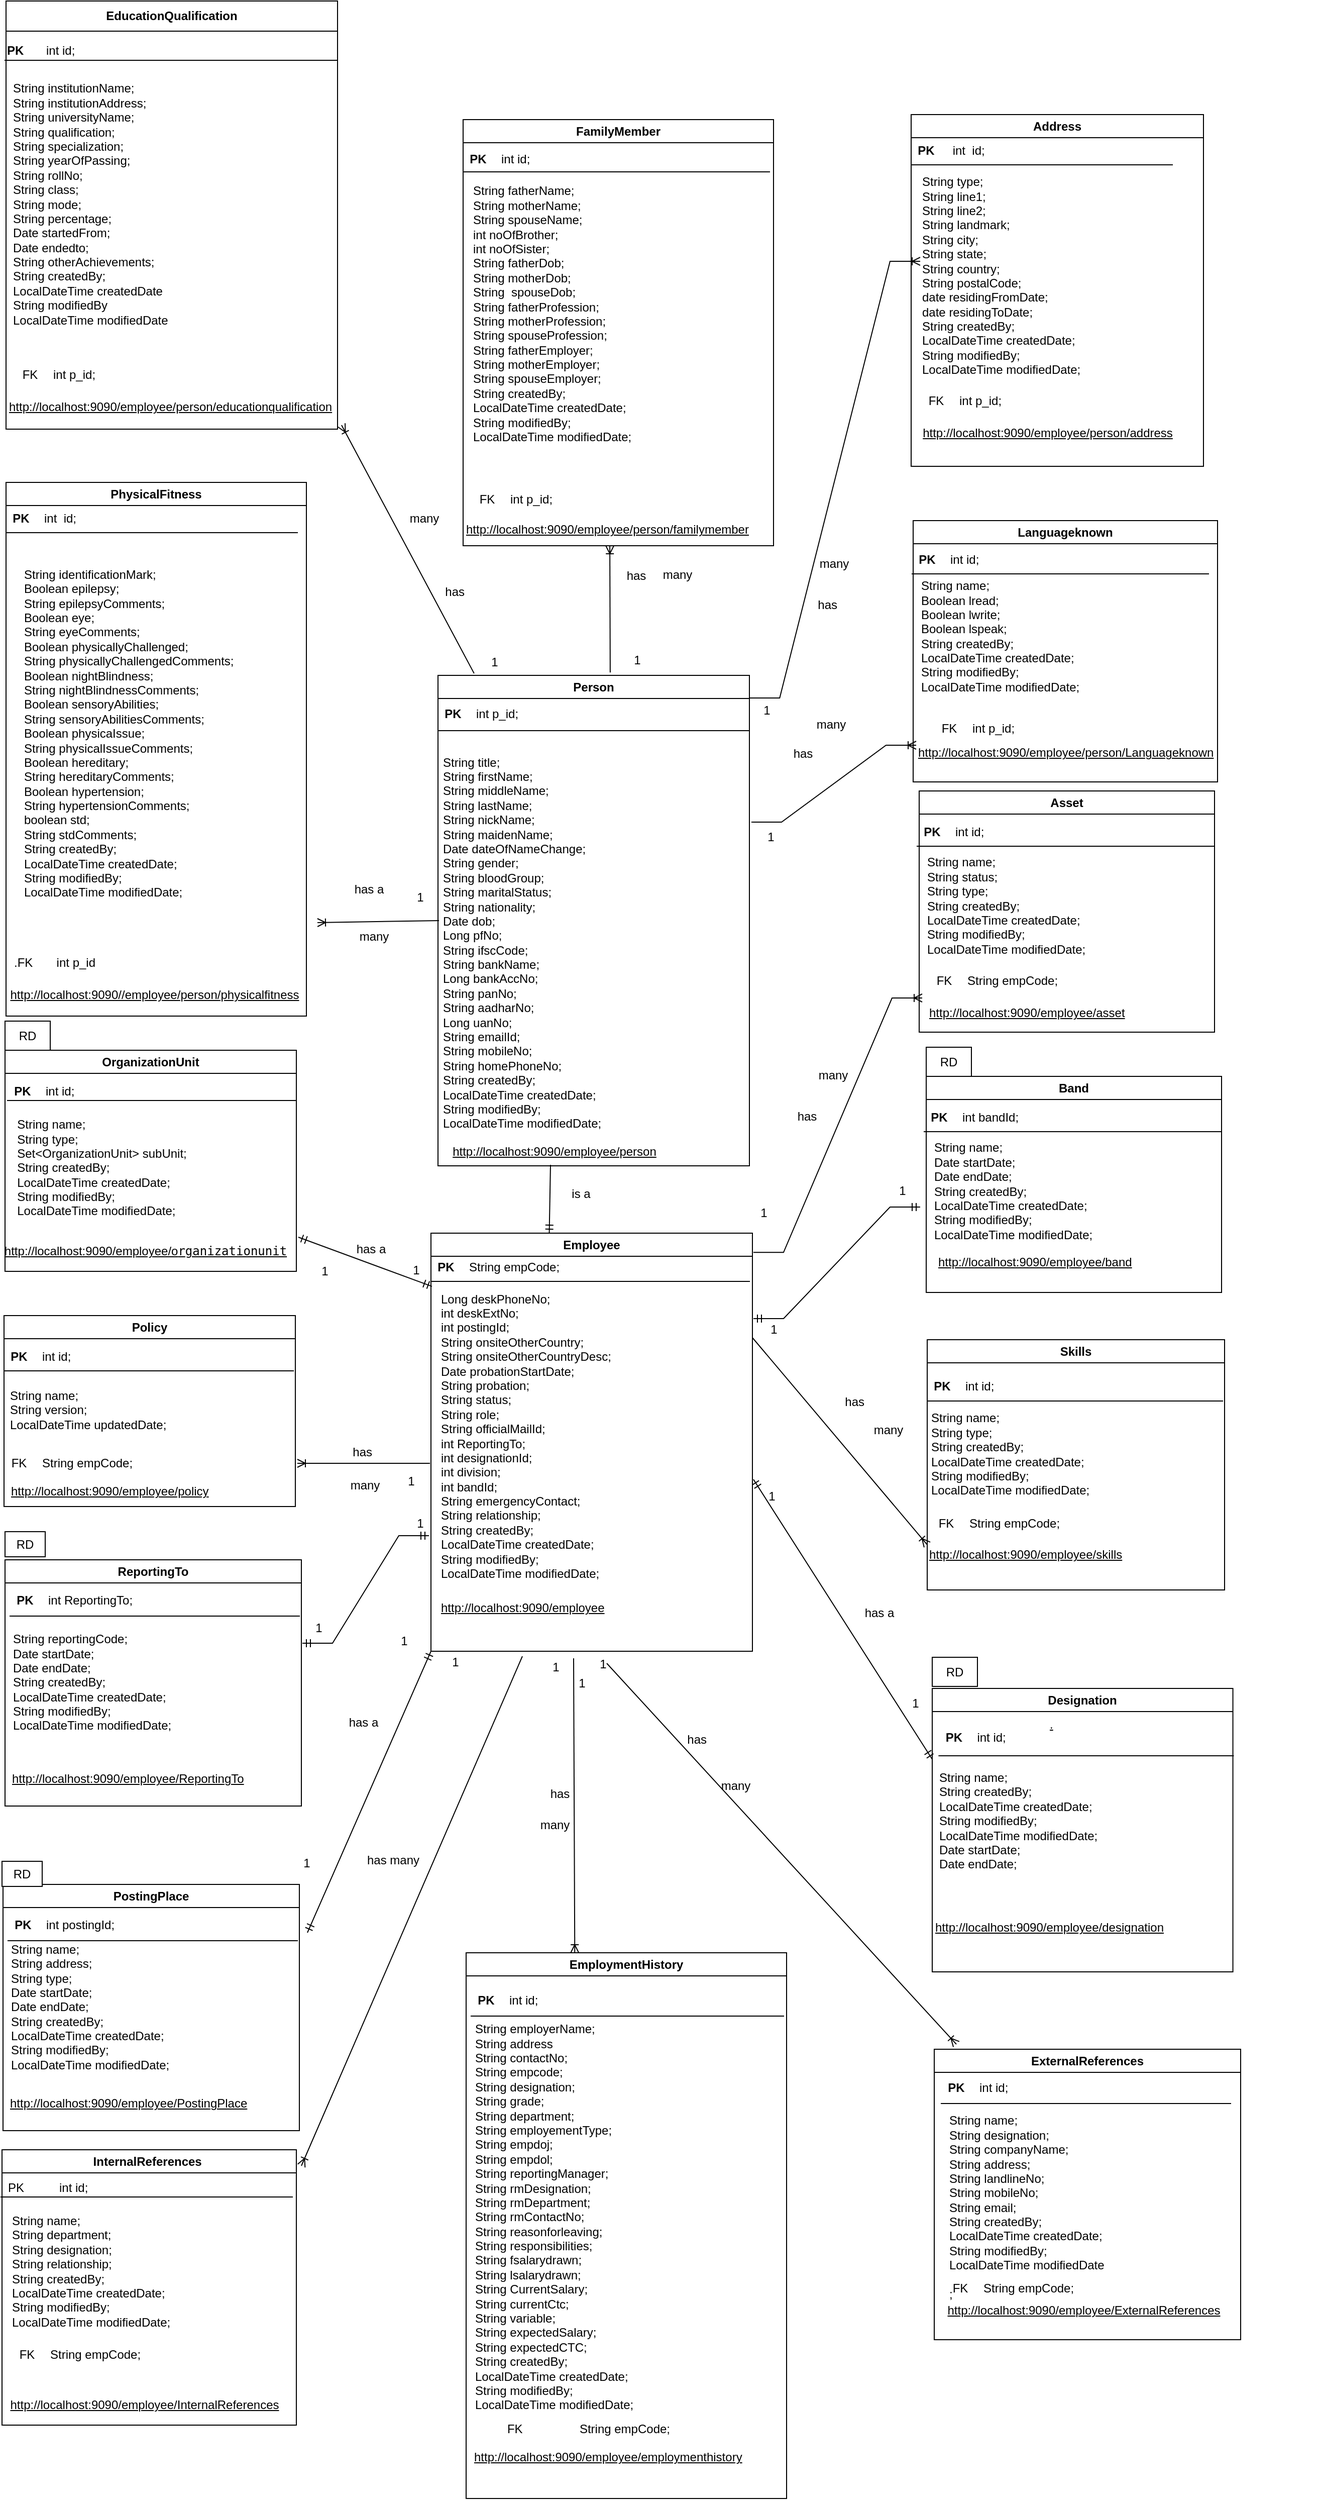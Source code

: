 <mxfile version="20.8.23" type="device"><diagram name="Page-1" id="x_VC8H3my_HNdQiA3Z-t"><mxGraphModel dx="2073" dy="1653" grid="1" gridSize="1" guides="1" tooltips="1" connect="1" arrows="1" fold="1" page="1" pageScale="1" pageWidth="827" pageHeight="1169" math="0" shadow="0"><root><mxCell id="0"/><mxCell id="1" parent="0"/><mxCell id="LmFCLZAXYt1vg8bsHOIc-429" value="many" style="text;html=1;align=center;verticalAlign=middle;resizable=0;points=[];autosize=1;strokeColor=none;fillColor=none;labelBackgroundColor=none;rotation=0;" parent="1" vertex="1"><mxGeometry x="40" y="761" width="50" height="30" as="geometry"/></mxCell><mxCell id="LmFCLZAXYt1vg8bsHOIc-15" value="Person" style="swimlane;whiteSpace=wrap;html=1;rounded=0;shadow=0;glass=0;sketch=0;labelBackgroundColor=none;" parent="1" vertex="1"><mxGeometry x="138" y="-30" width="310" height="488" as="geometry"><mxRectangle x="300" y="70" width="80" height="30" as="alternateBounds"/></mxGeometry></mxCell><mxCell id="LmFCLZAXYt1vg8bsHOIc-32" value="&lt;br&gt;String title;&lt;br style=&quot;border-color: var(--border-color);&quot;&gt;String firstName;&amp;nbsp;&lt;br style=&quot;border-color: var(--border-color);&quot;&gt;String middleName;&lt;br style=&quot;border-color: var(--border-color);&quot;&gt;String lastName;&lt;br&gt;String nickName;&lt;br&gt;String maidenName;&lt;br&gt;Date dateOfNameChange;&lt;br style=&quot;border-color: var(--border-color);&quot;&gt;String gender;&amp;nbsp;&amp;nbsp;&lt;br style=&quot;border-color: var(--border-color);&quot;&gt;String bloodGroup;&lt;br style=&quot;border-color: var(--border-color);&quot;&gt;String maritalStatus;&lt;br style=&quot;border-color: var(--border-color);&quot;&gt;String nationality;&lt;br style=&quot;border-color: var(--border-color);&quot;&gt;Date dob;&lt;br style=&quot;border-color: var(--border-color);&quot;&gt;Long pfNo;&lt;br style=&quot;border-color: var(--border-color);&quot;&gt;String ifscCode;&lt;br style=&quot;border-color: var(--border-color);&quot;&gt;String bankName;&lt;br style=&quot;border-color: var(--border-color);&quot;&gt;Long bankAccNo;&lt;br style=&quot;border-color: var(--border-color);&quot;&gt;String panNo;&lt;br style=&quot;border-color: var(--border-color);&quot;&gt;String aadharNo;&lt;br style=&quot;border-color: var(--border-color);&quot;&gt;Long uanNo;&lt;br style=&quot;border-color: var(--border-color);&quot;&gt;String emailId;&lt;br style=&quot;border-color: var(--border-color);&quot;&gt;String mobileNo;&lt;br&gt;String homePhoneNo;&lt;br style=&quot;border-color: var(--border-color);&quot;&gt;String createdBy;&lt;br style=&quot;border-color: var(--border-color);&quot;&gt;LocalDateTime createdDate;&lt;br&gt;String modifiedBy;&lt;br style=&quot;border-color: var(--border-color);&quot;&gt;LocalDateTime modifiedDate;" style="text;html=1;align=left;verticalAlign=middle;resizable=0;points=[];autosize=1;strokeColor=none;fillColor=none;labelBackgroundColor=none;" parent="LmFCLZAXYt1vg8bsHOIc-15" vertex="1"><mxGeometry x="3" y="58" width="177" height="402" as="geometry"/></mxCell><mxCell id="LmFCLZAXYt1vg8bsHOIc-304" value="" style="shape=table;startSize=0;container=1;collapsible=1;childLayout=tableLayout;fixedRows=1;rowLines=0;fontStyle=0;align=center;resizeLast=1;strokeColor=none;fillColor=none;collapsible=0;rounded=0;shadow=0;glass=0;sketch=0;labelBackgroundColor=none;" parent="LmFCLZAXYt1vg8bsHOIc-15" vertex="1"><mxGeometry y="20" width="309" height="40" as="geometry"/></mxCell><mxCell id="LmFCLZAXYt1vg8bsHOIc-305" value="" style="shape=tableRow;horizontal=0;startSize=0;swimlaneHead=0;swimlaneBody=0;fillColor=none;collapsible=0;dropTarget=0;points=[[0,0.5],[1,0.5]];portConstraint=eastwest;top=0;left=0;right=0;bottom=1;rounded=0;shadow=0;glass=0;sketch=0;labelBackgroundColor=none;" parent="LmFCLZAXYt1vg8bsHOIc-304" vertex="1"><mxGeometry width="309" height="35" as="geometry"/></mxCell><mxCell id="LmFCLZAXYt1vg8bsHOIc-306" value="PK" style="shape=partialRectangle;connectable=0;fillColor=none;top=0;left=0;bottom=0;right=0;fontStyle=1;overflow=hidden;rounded=0;shadow=0;glass=0;sketch=0;labelBackgroundColor=none;" parent="LmFCLZAXYt1vg8bsHOIc-305" vertex="1"><mxGeometry width="30" height="35" as="geometry"><mxRectangle width="30" height="35" as="alternateBounds"/></mxGeometry></mxCell><mxCell id="LmFCLZAXYt1vg8bsHOIc-307" value="int p_id;" style="shape=partialRectangle;connectable=0;fillColor=none;top=0;left=0;bottom=0;right=0;align=left;spacingLeft=6;fontStyle=0;overflow=hidden;rounded=0;shadow=0;glass=0;sketch=0;labelBackgroundColor=none;" parent="LmFCLZAXYt1vg8bsHOIc-305" vertex="1"><mxGeometry x="30" width="279" height="35" as="geometry"><mxRectangle width="279" height="35" as="alternateBounds"/></mxGeometry></mxCell><UserObject label="http://localhost:9090/employee/person" link="https://www.draw.io" id="LmFCLZAXYt1vg8bsHOIc-308"><mxCell style="text;html=1;strokeColor=none;fillColor=none;whiteSpace=wrap;align=center;verticalAlign=middle;fontStyle=4;labelBackgroundColor=none;" parent="LmFCLZAXYt1vg8bsHOIc-15" vertex="1"><mxGeometry x="-19" y="454" width="270" height="40" as="geometry"/></mxCell></UserObject><mxCell id="LmFCLZAXYt1vg8bsHOIc-37" value="FamilyMember" style="swimlane;whiteSpace=wrap;html=1;rounded=0;shadow=0;glass=0;sketch=0;labelBackgroundColor=none;" parent="1" vertex="1"><mxGeometry x="163" y="-583" width="309" height="424" as="geometry"><mxRectangle x="550" y="-77.5" width="140" height="30" as="alternateBounds"/></mxGeometry></mxCell><mxCell id="LmFCLZAXYt1vg8bsHOIc-43" value="&lt;br&gt;&lt;div style=&quot;&quot;&gt;&lt;br&gt;&lt;/div&gt;&lt;div style=&quot;&quot;&gt;String fatherName;&lt;span style=&quot;background-color: initial;&quot;&gt;&lt;br&gt;&lt;/span&gt;&lt;/div&gt;&lt;div style=&quot;&quot;&gt;&lt;span style=&quot;background-color: initial;&quot;&gt;String motherName;&lt;/span&gt;&lt;/div&gt;&lt;div style=&quot;&quot;&gt;&lt;span style=&quot;background-color: initial;&quot;&gt;String spouseName;&lt;/span&gt;&lt;/div&gt;&lt;div style=&quot;&quot;&gt;&lt;span style=&quot;background-color: initial;&quot;&gt;int noOfBrother;&lt;/span&gt;&lt;/div&gt;&lt;div style=&quot;&quot;&gt;&lt;span style=&quot;background-color: initial;&quot;&gt;int noOfSister;&lt;/span&gt;&lt;/div&gt;&lt;div style=&quot;&quot;&gt;String fatherDob;&lt;/div&gt;&lt;div style=&quot;&quot;&gt;String motherDob;&lt;/div&gt;&lt;div style=&quot;&quot;&gt;String&amp;nbsp; spouseDob;&lt;/div&gt;&lt;div style=&quot;&quot;&gt;&lt;div style=&quot;border-color: var(--border-color);&quot;&gt;String fatherProfession;&lt;/div&gt;&lt;div style=&quot;border-color: var(--border-color);&quot;&gt;String motherProfession;&lt;/div&gt;&lt;div style=&quot;border-color: var(--border-color);&quot;&gt;String spouseProfession;&lt;/div&gt;&lt;div style=&quot;border-color: var(--border-color);&quot;&gt;&lt;div style=&quot;border-color: var(--border-color);&quot;&gt;&lt;div style=&quot;border-color: var(--border-color);&quot;&gt;String fatherEmployer;&lt;/div&gt;&lt;div style=&quot;border-color: var(--border-color);&quot;&gt;String motherEmployer;&lt;/div&gt;&lt;div style=&quot;border-color: var(--border-color);&quot;&gt;String spouseEmployer;&lt;/div&gt;&lt;/div&gt;&lt;/div&gt;&lt;/div&gt;&lt;div style=&quot;&quot;&gt;&lt;span style=&quot;background-color: initial;&quot;&gt;String createdBy;&lt;/span&gt;&lt;/div&gt;&lt;div style=&quot;&quot;&gt;&lt;span style=&quot;background-color: initial;&quot;&gt;LocalDateTime createdDate;&lt;/span&gt;&lt;/div&gt;&lt;div style=&quot;&quot;&gt;&lt;span style=&quot;background-color: initial;&quot;&gt;String modifiedBy;&lt;/span&gt;&lt;/div&gt;&lt;div style=&quot;&quot;&gt;&lt;span style=&quot;background-color: initial;&quot;&gt;LocalDateTime modifiedDate;&lt;/span&gt;&lt;/div&gt;" style="text;html=1;strokeColor=none;fillColor=none;align=left;verticalAlign=middle;whiteSpace=wrap;rounded=0;labelBackgroundColor=none;" parent="LmFCLZAXYt1vg8bsHOIc-37" vertex="1"><mxGeometry x="8" y="74" width="185" height="210" as="geometry"/></mxCell><mxCell id="LmFCLZAXYt1vg8bsHOIc-300" value="" style="shape=table;startSize=0;container=1;collapsible=1;childLayout=tableLayout;fixedRows=1;rowLines=0;fontStyle=0;align=center;resizeLast=1;strokeColor=none;fillColor=none;collapsible=0;rounded=0;shadow=0;glass=0;sketch=0;labelBackgroundColor=none;" parent="LmFCLZAXYt1vg8bsHOIc-37" vertex="1"><mxGeometry y="25" width="305" height="27" as="geometry"/></mxCell><mxCell id="LmFCLZAXYt1vg8bsHOIc-301" value="" style="shape=tableRow;horizontal=0;startSize=0;swimlaneHead=0;swimlaneBody=0;fillColor=none;collapsible=0;dropTarget=0;points=[[0,0.5],[1,0.5]];portConstraint=eastwest;top=0;left=0;right=0;bottom=1;rounded=0;shadow=0;glass=0;sketch=0;labelBackgroundColor=none;" parent="LmFCLZAXYt1vg8bsHOIc-300" vertex="1"><mxGeometry width="305" height="27" as="geometry"/></mxCell><mxCell id="LmFCLZAXYt1vg8bsHOIc-302" value="PK" style="shape=partialRectangle;connectable=0;fillColor=none;top=0;left=0;bottom=0;right=0;fontStyle=1;overflow=hidden;rounded=0;shadow=0;glass=0;sketch=0;labelBackgroundColor=none;" parent="LmFCLZAXYt1vg8bsHOIc-301" vertex="1"><mxGeometry width="30" height="27" as="geometry"><mxRectangle width="30" height="27" as="alternateBounds"/></mxGeometry></mxCell><mxCell id="LmFCLZAXYt1vg8bsHOIc-303" value="int id;" style="shape=partialRectangle;connectable=0;fillColor=none;top=0;left=0;bottom=0;right=0;align=left;spacingLeft=6;fontStyle=0;overflow=hidden;rounded=0;shadow=0;glass=0;sketch=0;labelBackgroundColor=none;" parent="LmFCLZAXYt1vg8bsHOIc-301" vertex="1"><mxGeometry x="30" width="275" height="27" as="geometry"><mxRectangle width="275" height="27" as="alternateBounds"/></mxGeometry></mxCell><mxCell id="kVKYZSi0UMZ8AWvkVFGj-81" style="edgeStyle=none;rounded=0;orthogonalLoop=1;jettySize=auto;html=1;exitX=0.75;exitY=0;exitDx=0;exitDy=0;" parent="LmFCLZAXYt1vg8bsHOIc-37" source="LmFCLZAXYt1vg8bsHOIc-43" target="LmFCLZAXYt1vg8bsHOIc-43" edge="1"><mxGeometry relative="1" as="geometry"/></mxCell><mxCell id="u3Sd25YoHnwwKc2ax1l0-70" value="" style="shape=table;startSize=0;container=1;collapsible=1;childLayout=tableLayout;fixedRows=1;rowLines=0;fontStyle=0;align=center;resizeLast=1;strokeColor=none;fillColor=none;collapsible=0;" vertex="1" parent="LmFCLZAXYt1vg8bsHOIc-37"><mxGeometry x="9" y="362" width="180" height="30" as="geometry"/></mxCell><mxCell id="u3Sd25YoHnwwKc2ax1l0-71" value="" style="shape=tableRow;horizontal=0;startSize=0;swimlaneHead=0;swimlaneBody=0;fillColor=none;collapsible=0;dropTarget=0;points=[[0,0.5],[1,0.5]];portConstraint=eastwest;top=0;left=0;right=0;bottom=0;" vertex="1" parent="u3Sd25YoHnwwKc2ax1l0-70"><mxGeometry width="180" height="30" as="geometry"/></mxCell><mxCell id="u3Sd25YoHnwwKc2ax1l0-72" value="FK" style="shape=partialRectangle;connectable=0;fillColor=none;top=0;left=0;bottom=0;right=0;fontStyle=0;overflow=hidden;" vertex="1" parent="u3Sd25YoHnwwKc2ax1l0-71"><mxGeometry width="30" height="30" as="geometry"><mxRectangle width="30" height="30" as="alternateBounds"/></mxGeometry></mxCell><mxCell id="u3Sd25YoHnwwKc2ax1l0-73" value="int p_id;" style="shape=partialRectangle;connectable=0;fillColor=none;top=0;left=0;bottom=0;right=0;align=left;spacingLeft=6;fontStyle=0;overflow=hidden;" vertex="1" parent="u3Sd25YoHnwwKc2ax1l0-71"><mxGeometry x="30" width="150" height="30" as="geometry"><mxRectangle width="150" height="30" as="alternateBounds"/></mxGeometry></mxCell><UserObject label="http://localhost:9090/employee/person/familymember" link="https://www.draw.io" id="LmFCLZAXYt1vg8bsHOIc-299"><mxCell style="text;html=1;strokeColor=none;fillColor=none;whiteSpace=wrap;align=left;verticalAlign=middle;fontStyle=4;labelBackgroundColor=none;" parent="LmFCLZAXYt1vg8bsHOIc-37" vertex="1"><mxGeometry x="1" y="391" width="290" height="33" as="geometry"/></mxCell></UserObject><mxCell id="LmFCLZAXYt1vg8bsHOIc-66" value="EducationQualification" style="swimlane;whiteSpace=wrap;html=1;rounded=0;shadow=0;glass=0;sketch=0;startSize=30;labelBackgroundColor=none;" parent="1" vertex="1"><mxGeometry x="-292" y="-701" width="330" height="426" as="geometry"><mxRectangle x="150" y="-90" width="170" height="30" as="alternateBounds"/></mxGeometry></mxCell><UserObject label="http://localhost:9090/employee/person/educationqualification" link="https://www.draw.io" id="LmFCLZAXYt1vg8bsHOIc-266"><mxCell style="text;html=1;strokeColor=none;fillColor=none;whiteSpace=wrap;align=left;verticalAlign=middle;fontStyle=4;labelBackgroundColor=none;" parent="LmFCLZAXYt1vg8bsHOIc-66" vertex="1"><mxGeometry x="1" y="374" width="200" height="60" as="geometry"/></mxCell></UserObject><mxCell id="LmFCLZAXYt1vg8bsHOIc-259" value="" style="shape=table;startSize=0;container=1;collapsible=1;childLayout=tableLayout;fixedRows=1;rowLines=0;fontStyle=0;align=center;resizeLast=1;strokeColor=none;fillColor=none;collapsible=0;rounded=0;shadow=0;glass=0;sketch=0;labelBackgroundColor=none;" parent="LmFCLZAXYt1vg8bsHOIc-66" vertex="1"><mxGeometry x="-1" y="38" width="330" height="33.0" as="geometry"/></mxCell><mxCell id="LmFCLZAXYt1vg8bsHOIc-260" value="" style="shape=tableRow;horizontal=0;startSize=0;swimlaneHead=0;swimlaneBody=0;fillColor=none;collapsible=0;dropTarget=0;points=[[0,0.5],[1,0.5]];portConstraint=eastwest;top=0;left=0;right=0;bottom=1;rounded=0;shadow=0;glass=0;sketch=0;labelBackgroundColor=none;" parent="LmFCLZAXYt1vg8bsHOIc-259" vertex="1"><mxGeometry width="330" height="21" as="geometry"/></mxCell><mxCell id="LmFCLZAXYt1vg8bsHOIc-261" value="PK   " style="shape=partialRectangle;connectable=0;fillColor=none;top=0;left=0;bottom=0;right=0;fontStyle=1;overflow=hidden;rounded=0;shadow=0;glass=0;sketch=0;align=left;labelBackgroundColor=none;" parent="LmFCLZAXYt1vg8bsHOIc-260" vertex="1"><mxGeometry width="33" height="21" as="geometry"><mxRectangle width="33" height="21" as="alternateBounds"/></mxGeometry></mxCell><mxCell id="LmFCLZAXYt1vg8bsHOIc-262" value="int id;" style="shape=partialRectangle;connectable=0;fillColor=none;top=0;left=0;bottom=0;right=0;align=left;spacingLeft=6;fontStyle=0;overflow=hidden;rounded=0;shadow=0;glass=0;sketch=0;labelBackgroundColor=none;" parent="LmFCLZAXYt1vg8bsHOIc-260" vertex="1"><mxGeometry x="33" width="297" height="21" as="geometry"><mxRectangle width="297" height="21" as="alternateBounds"/></mxGeometry></mxCell><mxCell id="LmFCLZAXYt1vg8bsHOIc-68" value="&lt;div style=&quot;&quot;&gt;&lt;br&gt;&lt;/div&gt;&lt;span style=&quot;background-color: initial;&quot;&gt;&lt;div style=&quot;&quot;&gt;&lt;span style=&quot;background-color: initial;&quot;&gt;&lt;br&gt;&lt;/span&gt;&lt;/div&gt;&lt;div style=&quot;&quot;&gt;&lt;span style=&quot;background-color: initial;&quot;&gt;String institutionName;&lt;/span&gt;&lt;/div&gt;&lt;div style=&quot;&quot;&gt;&lt;span style=&quot;background-color: initial;&quot;&gt;String institutionAddress;&lt;/span&gt;&lt;/div&gt;&lt;div style=&quot;&quot;&gt;String universityName;&lt;/div&gt;&lt;div style=&quot;&quot;&gt;String qualification;&lt;/div&gt;&lt;div style=&quot;&quot;&gt;String specialization;&lt;br&gt;&lt;/div&gt;&lt;div style=&quot;&quot;&gt;String yearOfPassing;&lt;span style=&quot;background-color: initial;&quot;&gt;&lt;br&gt;&lt;/span&gt;&lt;/div&gt;&lt;div style=&quot;&quot;&gt;&lt;span style=&quot;background-color: initial;&quot;&gt;String rollNo;&lt;/span&gt;&lt;/div&gt;&lt;div style=&quot;&quot;&gt;String class;&lt;/div&gt;&lt;div style=&quot;&quot;&gt;&lt;span style=&quot;background-color: initial;&quot;&gt;String mode;&lt;/span&gt;&lt;/div&gt;&lt;/span&gt;&lt;span style=&quot;background-color: initial;&quot;&gt;&lt;div style=&quot;&quot;&gt;&lt;span style=&quot;background-color: initial;&quot;&gt;String percentage;&lt;/span&gt;&lt;/div&gt;&lt;div style=&quot;&quot;&gt;Date startedFrom;&lt;/div&gt;&lt;div style=&quot;&quot;&gt;Date endedto;&lt;/div&gt;&lt;/span&gt;&lt;span style=&quot;background-color: initial;&quot;&gt;&lt;div style=&quot;&quot;&gt;&lt;span style=&quot;background-color: initial;&quot;&gt;String otherAchievements;&lt;/span&gt;&lt;/div&gt;&lt;/span&gt;&lt;span style=&quot;background-color: initial;&quot;&gt;&lt;div style=&quot;&quot;&gt;&lt;span style=&quot;background-color: initial;&quot;&gt;String createdBy;&lt;/span&gt;&lt;/div&gt;&lt;/span&gt;&lt;span style=&quot;background-color: initial;&quot;&gt;&lt;div style=&quot;&quot;&gt;&lt;span style=&quot;background-color: initial;&quot;&gt;LocalDateTime createdDate&lt;/span&gt;&lt;/div&gt;&lt;/span&gt;&lt;span style=&quot;background-color: initial;&quot;&gt;&lt;div style=&quot;&quot;&gt;&lt;span style=&quot;background-color: initial;&quot;&gt;String modifiedBy&lt;/span&gt;&lt;/div&gt;&lt;/span&gt;&lt;span style=&quot;background-color: initial;&quot;&gt;&lt;div style=&quot;&quot;&gt;&lt;span style=&quot;background-color: initial;&quot;&gt;LocalDateTime modifiedDate&lt;/span&gt;&lt;/div&gt;&lt;div style=&quot;&quot;&gt;&lt;span style=&quot;background-color: initial;&quot;&gt;&lt;br&gt;&lt;/span&gt;&lt;/div&gt;&lt;/span&gt;" style="text;html=1;strokeColor=none;fillColor=none;align=left;verticalAlign=middle;whiteSpace=wrap;rounded=0;labelBackgroundColor=none;" parent="LmFCLZAXYt1vg8bsHOIc-66" vertex="1"><mxGeometry x="5" y="95" width="273" height="199" as="geometry"/></mxCell><mxCell id="kVKYZSi0UMZ8AWvkVFGj-74" style="edgeStyle=none;rounded=0;orthogonalLoop=1;jettySize=auto;html=1;exitX=1;exitY=0.75;exitDx=0;exitDy=0;" parent="LmFCLZAXYt1vg8bsHOIc-66" source="LmFCLZAXYt1vg8bsHOIc-68" target="LmFCLZAXYt1vg8bsHOIc-68" edge="1"><mxGeometry relative="1" as="geometry"/></mxCell><mxCell id="u3Sd25YoHnwwKc2ax1l0-55" value="" style="shape=table;startSize=0;container=1;collapsible=1;childLayout=tableLayout;fixedRows=1;rowLines=0;fontStyle=0;align=center;resizeLast=1;strokeColor=none;fillColor=none;collapsible=0;" vertex="1" parent="LmFCLZAXYt1vg8bsHOIc-66"><mxGeometry x="9" y="356" width="180" height="30" as="geometry"/></mxCell><mxCell id="u3Sd25YoHnwwKc2ax1l0-56" value="" style="shape=tableRow;horizontal=0;startSize=0;swimlaneHead=0;swimlaneBody=0;fillColor=none;collapsible=0;dropTarget=0;points=[[0,0.5],[1,0.5]];portConstraint=eastwest;top=0;left=0;right=0;bottom=0;" vertex="1" parent="u3Sd25YoHnwwKc2ax1l0-55"><mxGeometry width="180" height="30" as="geometry"/></mxCell><mxCell id="u3Sd25YoHnwwKc2ax1l0-57" value="FK" style="shape=partialRectangle;connectable=0;fillColor=none;top=0;left=0;bottom=0;right=0;fontStyle=0;overflow=hidden;" vertex="1" parent="u3Sd25YoHnwwKc2ax1l0-56"><mxGeometry width="30" height="30" as="geometry"><mxRectangle width="30" height="30" as="alternateBounds"/></mxGeometry></mxCell><mxCell id="u3Sd25YoHnwwKc2ax1l0-58" value="int p_id;" style="shape=partialRectangle;connectable=0;fillColor=none;top=0;left=0;bottom=0;right=0;align=left;spacingLeft=6;fontStyle=0;overflow=hidden;" vertex="1" parent="u3Sd25YoHnwwKc2ax1l0-56"><mxGeometry x="30" width="150" height="30" as="geometry"><mxRectangle width="150" height="30" as="alternateBounds"/></mxGeometry></mxCell><mxCell id="LmFCLZAXYt1vg8bsHOIc-110" value="Address" style="swimlane;whiteSpace=wrap;html=1;rounded=0;shadow=0;glass=0;sketch=0;labelBackgroundColor=none;" parent="1" vertex="1"><mxGeometry x="609" y="-588" width="291" height="350" as="geometry"><mxRectangle x="495" y="20" width="90" height="30" as="alternateBounds"/></mxGeometry></mxCell><mxCell id="LmFCLZAXYt1vg8bsHOIc-350" value="" style="shape=table;startSize=0;container=1;collapsible=1;childLayout=tableLayout;fixedRows=1;rowLines=0;fontStyle=0;align=center;resizeLast=1;strokeColor=none;fillColor=none;collapsible=0;labelBackgroundColor=none;" parent="LmFCLZAXYt1vg8bsHOIc-110" vertex="1"><mxGeometry y="20" width="260" height="30" as="geometry"/></mxCell><mxCell id="LmFCLZAXYt1vg8bsHOIc-351" value="" style="shape=tableRow;horizontal=0;startSize=0;swimlaneHead=0;swimlaneBody=0;fillColor=none;collapsible=0;dropTarget=0;points=[[0,0.5],[1,0.5]];portConstraint=eastwest;top=0;left=0;right=0;bottom=1;labelBackgroundColor=none;" parent="LmFCLZAXYt1vg8bsHOIc-350" vertex="1"><mxGeometry width="260" height="30" as="geometry"/></mxCell><mxCell id="LmFCLZAXYt1vg8bsHOIc-352" value="PK" style="shape=partialRectangle;connectable=0;fillColor=none;top=0;left=0;bottom=0;right=0;fontStyle=1;overflow=hidden;labelBackgroundColor=none;" parent="LmFCLZAXYt1vg8bsHOIc-351" vertex="1"><mxGeometry width="30" height="30" as="geometry"><mxRectangle width="30" height="30" as="alternateBounds"/></mxGeometry></mxCell><mxCell id="LmFCLZAXYt1vg8bsHOIc-353" value=" int  id;" style="shape=partialRectangle;connectable=0;fillColor=none;top=0;left=0;bottom=0;right=0;align=left;spacingLeft=6;fontStyle=0;overflow=hidden;labelBackgroundColor=none;" parent="LmFCLZAXYt1vg8bsHOIc-351" vertex="1"><mxGeometry x="30" width="230" height="30" as="geometry"><mxRectangle width="230" height="30" as="alternateBounds"/></mxGeometry></mxCell><UserObject label="http://localhost:9090/employee/person/address" link="https://www.draw.io" id="LmFCLZAXYt1vg8bsHOIc-357"><mxCell style="text;html=1;strokeColor=none;fillColor=none;whiteSpace=wrap;align=center;verticalAlign=middle;fontStyle=4;labelBackgroundColor=none;" parent="LmFCLZAXYt1vg8bsHOIc-110" vertex="1"><mxGeometry x="21" y="297" width="230" height="40" as="geometry"/></mxCell></UserObject><mxCell id="LmFCLZAXYt1vg8bsHOIc-111" value="&lt;div&gt;&lt;br&gt;&lt;/div&gt;&lt;div&gt;&lt;div style=&quot;border-color: var(--border-color);&quot;&gt;&lt;br&gt;&lt;/div&gt;&lt;div style=&quot;border-color: var(--border-color);&quot;&gt;String type;&lt;/div&gt;&lt;/div&gt;&lt;div&gt;String line1;&lt;/div&gt;&lt;div&gt;String line2;&lt;/div&gt;&lt;div&gt;String landmark;&lt;/div&gt;&lt;div&gt;String city;&lt;/div&gt;&lt;div&gt;String state;&lt;/div&gt;&lt;div&gt;String country;&lt;/div&gt;&lt;div&gt;String postalCode;&lt;/div&gt;&lt;div&gt;&lt;span style=&quot;background-color: initial;&quot;&gt;date residingFromDate;&lt;/span&gt;&lt;br&gt;&lt;/div&gt;&lt;div&gt;date residingToDate;&lt;/div&gt;&lt;div&gt;String createdBy;&lt;/div&gt;&lt;div&gt;LocalDateTime createdDate;&lt;/div&gt;&lt;div&gt;String modifiedBy;&lt;/div&gt;&lt;div&gt;LocalDateTime modifiedDate;&lt;/div&gt;" style="text;html=1;strokeColor=none;fillColor=none;align=left;verticalAlign=middle;whiteSpace=wrap;rounded=0;labelBackgroundColor=none;" parent="LmFCLZAXYt1vg8bsHOIc-110" vertex="1"><mxGeometry x="9" y="3" width="267" height="286" as="geometry"/></mxCell><mxCell id="v99Zv_IlfJpXrDnHZyeM-20" value="&lt;br&gt;&lt;br&gt;&lt;br&gt;&lt;br&gt;&lt;br&gt;" style="text;html=1;align=center;verticalAlign=middle;resizable=0;points=[];autosize=1;strokeColor=none;fillColor=none;" parent="LmFCLZAXYt1vg8bsHOIc-110" vertex="1"><mxGeometry x="58" y="174" width="19" height="85" as="geometry"/></mxCell><mxCell id="u3Sd25YoHnwwKc2ax1l0-75" value="" style="shape=table;startSize=0;container=1;collapsible=1;childLayout=tableLayout;fixedRows=1;rowLines=0;fontStyle=0;align=center;resizeLast=1;strokeColor=none;fillColor=none;collapsible=0;" vertex="1" parent="LmFCLZAXYt1vg8bsHOIc-110"><mxGeometry x="10" y="269" width="180" height="30" as="geometry"/></mxCell><mxCell id="u3Sd25YoHnwwKc2ax1l0-76" value="" style="shape=tableRow;horizontal=0;startSize=0;swimlaneHead=0;swimlaneBody=0;fillColor=none;collapsible=0;dropTarget=0;points=[[0,0.5],[1,0.5]];portConstraint=eastwest;top=0;left=0;right=0;bottom=0;" vertex="1" parent="u3Sd25YoHnwwKc2ax1l0-75"><mxGeometry width="180" height="30" as="geometry"/></mxCell><mxCell id="u3Sd25YoHnwwKc2ax1l0-77" value="FK" style="shape=partialRectangle;connectable=0;fillColor=none;top=0;left=0;bottom=0;right=0;fontStyle=0;overflow=hidden;" vertex="1" parent="u3Sd25YoHnwwKc2ax1l0-76"><mxGeometry width="30" height="30" as="geometry"><mxRectangle width="30" height="30" as="alternateBounds"/></mxGeometry></mxCell><mxCell id="u3Sd25YoHnwwKc2ax1l0-78" value="int p_id;" style="shape=partialRectangle;connectable=0;fillColor=none;top=0;left=0;bottom=0;right=0;align=left;spacingLeft=6;fontStyle=0;overflow=hidden;" vertex="1" parent="u3Sd25YoHnwwKc2ax1l0-76"><mxGeometry x="30" width="150" height="30" as="geometry"><mxRectangle width="150" height="30" as="alternateBounds"/></mxGeometry></mxCell><mxCell id="LmFCLZAXYt1vg8bsHOIc-124" value="Employee" style="swimlane;whiteSpace=wrap;html=1;rounded=0;shadow=0;glass=0;sketch=0;labelBackgroundColor=none;" parent="1" vertex="1"><mxGeometry x="131" y="525" width="320" height="416" as="geometry"><mxRectangle x="300" y="490" width="100" height="30" as="alternateBounds"/></mxGeometry></mxCell><mxCell id="LmFCLZAXYt1vg8bsHOIc-125" value="&lt;div&gt;&lt;span style=&quot;background-color: initial;&quot;&gt;Long deskPhoneNo;&lt;/span&gt;&lt;br&gt;&lt;/div&gt;&lt;div&gt;int deskExtNo;&lt;/div&gt;&lt;div&gt;int postingId;&lt;/div&gt;&lt;div&gt;String onsiteOtherCountry;&lt;/div&gt;&lt;div&gt;String onsiteOtherCountryDesc;&lt;/div&gt;&lt;div&gt;Date probationStartDate;&lt;/div&gt;&lt;div&gt;String probation;&amp;nbsp;&lt;/div&gt;&lt;div&gt;String status;&lt;/div&gt;&lt;div&gt;String role;&lt;/div&gt;&lt;div&gt;String officialMailId;&lt;/div&gt;&lt;div&gt;&lt;span style=&quot;background-color: initial;&quot;&gt;int ReportingTo;&lt;/span&gt;&lt;/div&gt;&lt;div&gt;&lt;span style=&quot;background-color: initial;&quot;&gt;int designationId;&lt;/span&gt;&lt;br&gt;&lt;/div&gt;&lt;div&gt;int division;&lt;/div&gt;&lt;div&gt;int bandId;&lt;/div&gt;&lt;div&gt;String emergencyContact;&lt;/div&gt;&lt;div&gt;String relationship;&lt;/div&gt;&lt;div&gt;String createdBy;&lt;/div&gt;&lt;div&gt;LocalDateTime createdDate;&lt;/div&gt;&lt;div&gt;String modifiedBy;&lt;/div&gt;&lt;div&gt;LocalDateTime modifiedDate;&lt;/div&gt;" style="text;html=1;align=left;verticalAlign=middle;resizable=0;points=[];autosize=1;strokeColor=none;fillColor=none;labelBackgroundColor=none;" parent="LmFCLZAXYt1vg8bsHOIc-124" vertex="1"><mxGeometry x="8" y="51" width="188" height="301" as="geometry"/></mxCell><mxCell id="LmFCLZAXYt1vg8bsHOIc-372" value="" style="shape=table;startSize=0;container=1;collapsible=1;childLayout=tableLayout;fixedRows=1;rowLines=0;fontStyle=0;align=center;resizeLast=1;strokeColor=none;fillColor=none;collapsible=0;labelBackgroundColor=none;" parent="LmFCLZAXYt1vg8bsHOIc-124" vertex="1"><mxGeometry y="18" width="317" height="30" as="geometry"/></mxCell><mxCell id="LmFCLZAXYt1vg8bsHOIc-373" value="" style="shape=tableRow;horizontal=0;startSize=0;swimlaneHead=0;swimlaneBody=0;fillColor=none;collapsible=0;dropTarget=0;points=[[0,0.5],[1,0.5]];portConstraint=eastwest;top=0;left=0;right=0;bottom=1;labelBackgroundColor=none;" parent="LmFCLZAXYt1vg8bsHOIc-372" vertex="1"><mxGeometry width="317" height="30" as="geometry"/></mxCell><mxCell id="LmFCLZAXYt1vg8bsHOIc-374" value="PK" style="shape=partialRectangle;connectable=0;fillColor=none;top=0;left=0;bottom=0;right=0;fontStyle=1;overflow=hidden;labelBackgroundColor=none;" parent="LmFCLZAXYt1vg8bsHOIc-373" vertex="1"><mxGeometry width="30" height="30" as="geometry"><mxRectangle width="30" height="30" as="alternateBounds"/></mxGeometry></mxCell><mxCell id="LmFCLZAXYt1vg8bsHOIc-375" value="String empCode;" style="shape=partialRectangle;connectable=0;fillColor=none;top=0;left=0;bottom=0;right=0;align=left;spacingLeft=6;fontStyle=0;overflow=hidden;labelBackgroundColor=none;" parent="LmFCLZAXYt1vg8bsHOIc-373" vertex="1"><mxGeometry x="30" width="287" height="30" as="geometry"><mxRectangle width="287" height="30" as="alternateBounds"/></mxGeometry></mxCell><UserObject label="http://localhost:9090/employee" link="https://www.draw.io" id="LmFCLZAXYt1vg8bsHOIc-398"><mxCell style="text;html=1;strokeColor=none;fillColor=none;whiteSpace=wrap;align=left;verticalAlign=middle;fontStyle=4;labelBackgroundColor=none;" parent="LmFCLZAXYt1vg8bsHOIc-124" vertex="1"><mxGeometry x="8" y="353" width="190" height="40" as="geometry"/></mxCell></UserObject><mxCell id="LmFCLZAXYt1vg8bsHOIc-129" value="OrganizationUnit" style="swimlane;whiteSpace=wrap;html=1;rounded=0;shadow=0;glass=0;sketch=0;labelBackgroundColor=none;" parent="1" vertex="1"><mxGeometry x="-293" y="343" width="290" height="220" as="geometry"><mxRectangle x="10" y="380" width="60" height="30" as="alternateBounds"/></mxGeometry></mxCell><mxCell id="LmFCLZAXYt1vg8bsHOIc-213" value="" style="shape=table;startSize=0;container=1;collapsible=1;childLayout=tableLayout;fixedRows=1;rowLines=0;fontStyle=0;align=center;resizeLast=1;strokeColor=none;fillColor=none;collapsible=0;rounded=0;shadow=0;glass=0;sketch=0;labelBackgroundColor=none;" parent="LmFCLZAXYt1vg8bsHOIc-129" vertex="1"><mxGeometry x="2.5" y="30" width="287.5" height="20" as="geometry"/></mxCell><mxCell id="LmFCLZAXYt1vg8bsHOIc-214" value="" style="shape=tableRow;horizontal=0;startSize=0;swimlaneHead=0;swimlaneBody=0;fillColor=none;collapsible=0;dropTarget=0;points=[[0,0.5],[1,0.5]];portConstraint=eastwest;top=0;left=0;right=0;bottom=1;rounded=0;shadow=0;glass=0;sketch=0;labelBackgroundColor=none;" parent="LmFCLZAXYt1vg8bsHOIc-213" vertex="1"><mxGeometry width="287.5" height="20" as="geometry"/></mxCell><mxCell id="LmFCLZAXYt1vg8bsHOIc-215" value="PK" style="shape=partialRectangle;connectable=0;fillColor=none;top=0;left=0;bottom=0;right=0;fontStyle=1;overflow=hidden;rounded=0;shadow=0;glass=0;sketch=0;labelBackgroundColor=none;" parent="LmFCLZAXYt1vg8bsHOIc-214" vertex="1"><mxGeometry width="30" height="20" as="geometry"><mxRectangle width="30" height="20" as="alternateBounds"/></mxGeometry></mxCell><mxCell id="LmFCLZAXYt1vg8bsHOIc-216" value="int id;" style="shape=partialRectangle;connectable=0;fillColor=none;top=0;left=0;bottom=0;right=0;align=left;spacingLeft=6;fontStyle=0;overflow=hidden;rounded=0;shadow=0;glass=0;sketch=0;labelBackgroundColor=none;" parent="LmFCLZAXYt1vg8bsHOIc-214" vertex="1"><mxGeometry x="30" width="257.5" height="20" as="geometry"><mxRectangle width="257.5" height="20" as="alternateBounds"/></mxGeometry></mxCell><mxCell id="LmFCLZAXYt1vg8bsHOIc-130" value="&lt;div&gt;&lt;br&gt;&lt;/div&gt;&lt;div style=&quot;text-align: left;&quot;&gt;String name;&lt;/div&gt;&lt;div style=&quot;text-align: left;&quot;&gt;String type;&lt;/div&gt;&lt;div style=&quot;text-align: left;&quot;&gt;Set&amp;lt;OrganizationUnit&amp;gt; subUnit;&lt;/div&gt;&lt;div style=&quot;text-align: left;&quot;&gt;String createdBy;&lt;/div&gt;&lt;div style=&quot;text-align: left;&quot;&gt;LocalDateTime createdDate;&lt;/div&gt;&lt;div style=&quot;text-align: left;&quot;&gt;String modifiedBy;&lt;/div&gt;&lt;div style=&quot;text-align: left;&quot;&gt;LocalDateTime modifiedDate;&lt;/div&gt;&lt;div&gt;&lt;br&gt;&lt;/div&gt;" style="text;html=1;align=center;verticalAlign=middle;resizable=0;points=[];autosize=1;strokeColor=none;fillColor=none;labelBackgroundColor=none;" parent="LmFCLZAXYt1vg8bsHOIc-129" vertex="1"><mxGeometry x="1" y="47" width="190" height="140" as="geometry"/></mxCell><UserObject label="http://localhost:9090/employee/o&lt;code&gt;rganizationunit&lt;/code&gt;" link="https://www.draw.io" id="LmFCLZAXYt1vg8bsHOIc-257"><mxCell style="text;html=1;strokeColor=none;fillColor=none;whiteSpace=wrap;align=center;verticalAlign=middle;fontStyle=4;labelBackgroundColor=none;" parent="LmFCLZAXYt1vg8bsHOIc-129" vertex="1"><mxGeometry y="180" width="280" height="40" as="geometry"/></mxCell></UserObject><mxCell id="LmFCLZAXYt1vg8bsHOIc-148" value="Policy" style="swimlane;whiteSpace=wrap;html=1;rounded=0;shadow=0;glass=0;sketch=0;labelBackgroundColor=none;" parent="1" vertex="1"><mxGeometry x="-294" y="607" width="290" height="190" as="geometry"><mxRectangle x="-150" y="590" width="80" height="30" as="alternateBounds"/></mxGeometry></mxCell><mxCell id="LmFCLZAXYt1vg8bsHOIc-153" value="&lt;div&gt;&lt;span style=&quot;background-color: initial;&quot;&gt;String name;&lt;/span&gt;&lt;/div&gt;&lt;div&gt;String version;&lt;/div&gt;&lt;div&gt;LocalDateTime updatedDate;&lt;/div&gt;" style="text;html=1;align=left;verticalAlign=middle;resizable=0;points=[];autosize=1;strokeColor=none;fillColor=none;labelBackgroundColor=none;" parent="LmFCLZAXYt1vg8bsHOIc-148" vertex="1"><mxGeometry x="4.0" y="66" width="175" height="56" as="geometry"/></mxCell><mxCell id="LmFCLZAXYt1vg8bsHOIc-247" value="" style="shape=table;startSize=0;container=1;collapsible=1;childLayout=tableLayout;fixedRows=1;rowLines=0;fontStyle=0;align=center;resizeLast=1;strokeColor=none;fillColor=none;collapsible=0;rounded=0;shadow=0;glass=0;sketch=0;labelBackgroundColor=none;" parent="LmFCLZAXYt1vg8bsHOIc-148" vertex="1"><mxGeometry y="126" width="160" height="60" as="geometry"/></mxCell><mxCell id="LmFCLZAXYt1vg8bsHOIc-248" value="" style="shape=tableRow;horizontal=0;startSize=0;swimlaneHead=0;swimlaneBody=0;fillColor=none;collapsible=0;dropTarget=0;points=[[0,0.5],[1,0.5]];portConstraint=eastwest;top=0;left=0;right=0;bottom=0;rounded=0;shadow=0;glass=0;sketch=0;labelBackgroundColor=none;" parent="LmFCLZAXYt1vg8bsHOIc-247" vertex="1"><mxGeometry width="160" height="40" as="geometry"/></mxCell><mxCell id="LmFCLZAXYt1vg8bsHOIc-249" value="FK" style="shape=partialRectangle;connectable=0;fillColor=none;top=0;left=0;bottom=0;right=0;fontStyle=0;overflow=hidden;rounded=0;shadow=0;glass=0;sketch=0;labelBackgroundColor=none;" parent="LmFCLZAXYt1vg8bsHOIc-248" vertex="1"><mxGeometry width="30" height="40" as="geometry"><mxRectangle width="30" height="40" as="alternateBounds"/></mxGeometry></mxCell><mxCell id="LmFCLZAXYt1vg8bsHOIc-250" value="String empCode;" style="shape=partialRectangle;connectable=0;fillColor=none;top=0;left=0;bottom=0;right=0;align=left;spacingLeft=6;fontStyle=0;overflow=hidden;rounded=0;shadow=0;glass=0;sketch=0;labelBackgroundColor=none;" parent="LmFCLZAXYt1vg8bsHOIc-248" vertex="1"><mxGeometry x="30" width="130" height="40" as="geometry"><mxRectangle width="130" height="40" as="alternateBounds"/></mxGeometry></mxCell><UserObject label="http://localhost:9090/employee/policy" link="https://www.draw.io" id="LmFCLZAXYt1vg8bsHOIc-341"><mxCell style="text;html=1;strokeColor=none;fillColor=none;whiteSpace=wrap;align=left;verticalAlign=middle;fontStyle=4;labelBackgroundColor=none;" parent="LmFCLZAXYt1vg8bsHOIc-148" vertex="1"><mxGeometry x="5" y="150" width="290" height="50" as="geometry"/></mxCell></UserObject><mxCell id="LmFCLZAXYt1vg8bsHOIc-343" style="edgeStyle=orthogonalEdgeStyle;rounded=0;orthogonalLoop=1;jettySize=auto;html=1;exitX=0.5;exitY=1;exitDx=0;exitDy=0;labelBackgroundColor=none;fontColor=default;" parent="LmFCLZAXYt1vg8bsHOIc-148" source="LmFCLZAXYt1vg8bsHOIc-341" target="LmFCLZAXYt1vg8bsHOIc-341" edge="1"><mxGeometry relative="1" as="geometry"/></mxCell><mxCell id="u3Sd25YoHnwwKc2ax1l0-51" value="" style="shape=table;startSize=0;container=1;collapsible=1;childLayout=tableLayout;fixedRows=1;rowLines=0;fontStyle=5;align=center;resizeLast=1;strokeColor=none;fillColor=none;collapsible=0;" vertex="1" parent="LmFCLZAXYt1vg8bsHOIc-148"><mxGeometry y="25" width="288" height="30" as="geometry"/></mxCell><mxCell id="u3Sd25YoHnwwKc2ax1l0-52" value="" style="shape=tableRow;horizontal=0;startSize=0;swimlaneHead=0;swimlaneBody=0;fillColor=none;collapsible=0;dropTarget=0;points=[[0,0.5],[1,0.5]];portConstraint=eastwest;top=0;left=0;right=0;bottom=1;" vertex="1" parent="u3Sd25YoHnwwKc2ax1l0-51"><mxGeometry width="288" height="30" as="geometry"/></mxCell><mxCell id="u3Sd25YoHnwwKc2ax1l0-53" value="PK" style="shape=partialRectangle;connectable=0;fillColor=none;top=0;left=0;bottom=0;right=0;fontStyle=1;overflow=hidden;" vertex="1" parent="u3Sd25YoHnwwKc2ax1l0-52"><mxGeometry width="30" height="30" as="geometry"><mxRectangle width="30" height="30" as="alternateBounds"/></mxGeometry></mxCell><mxCell id="u3Sd25YoHnwwKc2ax1l0-54" value="int id;" style="shape=partialRectangle;connectable=0;fillColor=none;top=0;left=0;bottom=0;right=0;align=left;spacingLeft=6;fontStyle=0;overflow=hidden;" vertex="1" parent="u3Sd25YoHnwwKc2ax1l0-52"><mxGeometry x="30" width="258" height="30" as="geometry"><mxRectangle width="258" height="30" as="alternateBounds"/></mxGeometry></mxCell><mxCell id="LmFCLZAXYt1vg8bsHOIc-149" value="PhysicalFitness" style="swimlane;whiteSpace=wrap;html=1;rounded=0;shadow=0;glass=0;sketch=0;labelBackgroundColor=none;" parent="1" vertex="1"><mxGeometry x="-292" y="-222" width="299" height="531" as="geometry"><mxRectangle x="-150" y="820" width="130" height="30" as="alternateBounds"/></mxGeometry></mxCell><mxCell id="LmFCLZAXYt1vg8bsHOIc-155" value="&lt;div&gt;&lt;span style=&quot;background-color: initial;&quot;&gt;String identificationMark;&lt;/span&gt;&lt;/div&gt;&lt;div&gt;Boolean epilepsy;&lt;/div&gt;&lt;div&gt;String epilepsyComments;&lt;/div&gt;&lt;div&gt;Boolean eye;&lt;/div&gt;&lt;div&gt;&lt;/div&gt;String eyeComments;&lt;br&gt;Boolean physicallyChallenged;&lt;div style=&quot;border-color: var(--border-color);&quot;&gt;String physicallyChallengedComments;&lt;/div&gt;&lt;div&gt;Boolean nightBlindness;&lt;/div&gt;&lt;div&gt;String nightBlindnessComments;&lt;/div&gt;&lt;div&gt;&lt;div style=&quot;border-color: var(--border-color);&quot;&gt;Boolean sensoryAbilities;&lt;/div&gt;String&amp;nbsp;sensoryAbilitiesComments;&lt;br&gt;&lt;/div&gt;&lt;div&gt;&lt;div style=&quot;border-color: var(--border-color);&quot;&gt;Boolean physicaIssue;&lt;/div&gt;&lt;div style=&quot;border-color: var(--border-color);&quot;&gt;String physicalIssueComments;&lt;/div&gt;&lt;div style=&quot;border-color: var(--border-color);&quot;&gt;Boolean&amp;nbsp;hereditary;&lt;/div&gt;&lt;div style=&quot;border-color: var(--border-color);&quot;&gt;String hereditaryComments;&lt;/div&gt;&lt;div style=&quot;border-color: var(--border-color);&quot;&gt;Boolean hypertension;&lt;/div&gt;&lt;div style=&quot;border-color: var(--border-color);&quot;&gt;String&amp;nbsp;hypertensionComments&lt;span style=&quot;background-color: initial;&quot;&gt;;&lt;/span&gt;&lt;/div&gt;&lt;/div&gt;&lt;div style=&quot;border-color: var(--border-color);&quot;&gt;boolean std;&lt;/div&gt;&lt;div style=&quot;border-color: var(--border-color);&quot;&gt;&lt;div style=&quot;border-color: var(--border-color);&quot;&gt;String stdComments;&lt;/div&gt;&lt;/div&gt;&lt;div style=&quot;border-color: var(--border-color);&quot;&gt;String createdBy;&lt;/div&gt;&lt;div style=&quot;border-color: var(--border-color);&quot;&gt;LocalDateTime createdDate;&lt;/div&gt;&lt;div style=&quot;border-color: var(--border-color);&quot;&gt;String modifiedBy;&lt;/div&gt;&lt;div style=&quot;border-color: var(--border-color);&quot;&gt;LocalDateTime modifiedDate;&lt;/div&gt;&lt;div&gt;&lt;br&gt;&lt;/div&gt;" style="text;html=1;align=left;verticalAlign=middle;resizable=1;points=[];autosize=1;strokeColor=none;fillColor=none;labelBackgroundColor=none;horizontal=1;" parent="LmFCLZAXYt1vg8bsHOIc-149" vertex="1"><mxGeometry x="16" y="78" width="228" height="358" as="geometry"/></mxCell><UserObject label="http://localhost:9090//employee/person/physicalfitness" link="https://www.draw.io" id="LmFCLZAXYt1vg8bsHOIc-348"><mxCell style="text;html=1;strokeColor=none;fillColor=none;whiteSpace=wrap;align=center;verticalAlign=middle;fontStyle=4;labelBackgroundColor=none;" parent="LmFCLZAXYt1vg8bsHOIc-149" vertex="1"><mxGeometry x="24" y="495" width="248.12" height="30" as="geometry"/></mxCell></UserObject><mxCell id="LmFCLZAXYt1vg8bsHOIc-498" value="" style="shape=table;startSize=0;container=1;collapsible=1;childLayout=tableLayout;fixedRows=1;rowLines=0;fontStyle=0;align=center;resizeLast=1;strokeColor=none;fillColor=none;collapsible=0;labelBackgroundColor=none;" parent="LmFCLZAXYt1vg8bsHOIc-149" vertex="1"><mxGeometry y="20" width="290" height="30" as="geometry"/></mxCell><mxCell id="LmFCLZAXYt1vg8bsHOIc-499" value="" style="shape=tableRow;horizontal=0;startSize=0;swimlaneHead=0;swimlaneBody=0;fillColor=none;collapsible=0;dropTarget=0;points=[[0,0.5],[1,0.5]];portConstraint=eastwest;top=0;left=0;right=0;bottom=1;labelBackgroundColor=none;" parent="LmFCLZAXYt1vg8bsHOIc-498" vertex="1"><mxGeometry width="290" height="30" as="geometry"/></mxCell><mxCell id="LmFCLZAXYt1vg8bsHOIc-500" value="PK" style="shape=partialRectangle;connectable=0;fillColor=none;top=0;left=0;bottom=0;right=0;fontStyle=1;overflow=hidden;labelBackgroundColor=none;" parent="LmFCLZAXYt1vg8bsHOIc-499" vertex="1"><mxGeometry width="30" height="30" as="geometry"><mxRectangle width="30" height="30" as="alternateBounds"/></mxGeometry></mxCell><mxCell id="LmFCLZAXYt1vg8bsHOIc-501" value="int  id;" style="shape=partialRectangle;connectable=0;fillColor=none;top=0;left=0;bottom=0;right=0;align=left;spacingLeft=6;fontStyle=0;overflow=hidden;labelBackgroundColor=none;" parent="LmFCLZAXYt1vg8bsHOIc-499" vertex="1"><mxGeometry x="30" width="260" height="30" as="geometry"><mxRectangle width="260" height="30" as="alternateBounds"/></mxGeometry></mxCell><mxCell id="LmFCLZAXYt1vg8bsHOIc-494" value="" style="shape=table;startSize=0;container=1;collapsible=1;childLayout=tableLayout;fixedRows=1;rowLines=0;fontStyle=0;align=center;resizeLast=1;strokeColor=none;fillColor=none;collapsible=0;labelBackgroundColor=none;" parent="LmFCLZAXYt1vg8bsHOIc-149" vertex="1"><mxGeometry x="4" y="462" width="87" height="40" as="geometry"/></mxCell><mxCell id="LmFCLZAXYt1vg8bsHOIc-495" value="" style="shape=tableRow;horizontal=0;startSize=0;swimlaneHead=0;swimlaneBody=0;fillColor=none;collapsible=0;dropTarget=0;points=[[0,0.5],[1,0.5]];portConstraint=eastwest;top=0;left=0;right=0;bottom=0;labelBackgroundColor=none;" parent="LmFCLZAXYt1vg8bsHOIc-494" vertex="1"><mxGeometry width="87" height="30" as="geometry"/></mxCell><mxCell id="LmFCLZAXYt1vg8bsHOIc-496" value=".FK " style="shape=partialRectangle;connectable=0;fillColor=none;top=0;left=0;bottom=0;right=0;fontStyle=0;overflow=hidden;labelBackgroundColor=none;" parent="LmFCLZAXYt1vg8bsHOIc-495" vertex="1"><mxGeometry width="30" height="30" as="geometry"><mxRectangle width="30" height="30" as="alternateBounds"/></mxGeometry></mxCell><mxCell id="LmFCLZAXYt1vg8bsHOIc-497" value="int p_id" style="shape=partialRectangle;connectable=0;fillColor=none;top=0;left=0;bottom=0;right=0;align=right;spacingLeft=6;fontStyle=0;overflow=hidden;labelBackgroundColor=none;" parent="LmFCLZAXYt1vg8bsHOIc-495" vertex="1"><mxGeometry x="30" width="57" height="30" as="geometry"><mxRectangle width="57" height="30" as="alternateBounds"/></mxGeometry></mxCell><mxCell id="LmFCLZAXYt1vg8bsHOIc-150" value="PostingPlace" style="swimlane;whiteSpace=wrap;html=1;rounded=0;shadow=0;glass=0;sketch=0;labelBackgroundColor=none;" parent="1" vertex="1"><mxGeometry x="-295" y="1173" width="295" height="245" as="geometry"/></mxCell><mxCell id="LmFCLZAXYt1vg8bsHOIc-160" value="String name;&lt;br&gt;String address;&lt;br&gt;String type;&lt;br&gt;Date startDate;&lt;br&gt;Date endDate;&lt;br&gt;String createdBy;&lt;br&gt;LocalDateTime createdDate;&lt;br&gt;String modifiedBy;&lt;br&gt;LocalDateTime modifiedDate;" style="text;html=1;align=left;verticalAlign=middle;resizable=0;points=[];autosize=1;strokeColor=none;fillColor=none;labelBackgroundColor=none;" parent="LmFCLZAXYt1vg8bsHOIc-150" vertex="1"><mxGeometry x="6" y="50" width="177" height="143" as="geometry"/></mxCell><mxCell id="LmFCLZAXYt1vg8bsHOIc-383" value="" style="shape=table;startSize=0;container=1;collapsible=1;childLayout=tableLayout;fixedRows=1;rowLines=0;fontStyle=0;align=center;resizeLast=1;strokeColor=none;fillColor=none;collapsible=0;labelBackgroundColor=none;" parent="LmFCLZAXYt1vg8bsHOIc-150" vertex="1"><mxGeometry x="5" y="23" width="288" height="33" as="geometry"/></mxCell><mxCell id="LmFCLZAXYt1vg8bsHOIc-384" value="" style="shape=tableRow;horizontal=0;startSize=0;swimlaneHead=0;swimlaneBody=0;fillColor=none;collapsible=0;dropTarget=0;points=[[0,0.5],[1,0.5]];portConstraint=eastwest;top=0;left=0;right=0;bottom=1;labelBackgroundColor=none;" parent="LmFCLZAXYt1vg8bsHOIc-383" vertex="1"><mxGeometry width="288" height="33" as="geometry"/></mxCell><mxCell id="LmFCLZAXYt1vg8bsHOIc-385" value="PK" style="shape=partialRectangle;connectable=0;fillColor=none;top=0;left=0;bottom=0;right=0;fontStyle=1;overflow=hidden;labelBackgroundColor=none;" parent="LmFCLZAXYt1vg8bsHOIc-384" vertex="1"><mxGeometry width="30" height="33" as="geometry"><mxRectangle width="30" height="33" as="alternateBounds"/></mxGeometry></mxCell><mxCell id="LmFCLZAXYt1vg8bsHOIc-386" value="int postingId;" style="shape=partialRectangle;connectable=0;fillColor=none;top=0;left=0;bottom=0;right=0;align=left;spacingLeft=6;fontStyle=0;overflow=hidden;labelBackgroundColor=none;" parent="LmFCLZAXYt1vg8bsHOIc-384" vertex="1"><mxGeometry x="30" width="258" height="33" as="geometry"><mxRectangle width="258" height="33" as="alternateBounds"/></mxGeometry></mxCell><UserObject label="http://localhost:9090/employee/PostingPlace" link="https://www.draw.io" id="u3Sd25YoHnwwKc2ax1l0-39"><mxCell style="text;html=1;strokeColor=none;fillColor=none;whiteSpace=wrap;align=left;verticalAlign=middle;fontStyle=4;labelBackgroundColor=none;" vertex="1" parent="LmFCLZAXYt1vg8bsHOIc-150"><mxGeometry x="5" y="193" width="290" height="50" as="geometry"/></mxCell></UserObject><mxCell id="LmFCLZAXYt1vg8bsHOIc-151" value="Asset" style="swimlane;whiteSpace=wrap;html=1;rounded=0;shadow=0;glass=0;sketch=0;labelBackgroundColor=none;" parent="1" vertex="1"><mxGeometry x="617" y="85" width="294" height="240" as="geometry"/></mxCell><mxCell id="LmFCLZAXYt1vg8bsHOIc-166" value="&lt;br&gt;String name;&lt;br&gt;String status;&lt;br&gt;String type;&lt;br&gt;String createdBy;&lt;br style=&quot;border-color: var(--border-color);&quot;&gt;LocalDateTime createdDate;&lt;br style=&quot;border-color: var(--border-color);&quot;&gt;String modifiedBy;&lt;br style=&quot;border-color: var(--border-color);&quot;&gt;LocalDateTime modifiedDate;" style="text;html=1;align=left;verticalAlign=middle;resizable=0;points=[];autosize=1;strokeColor=none;fillColor=none;labelBackgroundColor=none;" parent="LmFCLZAXYt1vg8bsHOIc-151" vertex="1"><mxGeometry x="6" y="43" width="177" height="128" as="geometry"/></mxCell><mxCell id="LmFCLZAXYt1vg8bsHOIc-390" value="" style="shape=table;startSize=0;container=1;collapsible=1;childLayout=tableLayout;fixedRows=1;rowLines=0;fontStyle=0;align=center;resizeLast=1;strokeColor=none;fillColor=none;collapsible=0;labelBackgroundColor=none;" parent="LmFCLZAXYt1vg8bsHOIc-151" vertex="1"><mxGeometry x="-2" y="25" width="295" height="30" as="geometry"/></mxCell><mxCell id="LmFCLZAXYt1vg8bsHOIc-391" value="" style="shape=tableRow;horizontal=0;startSize=0;swimlaneHead=0;swimlaneBody=0;fillColor=none;collapsible=0;dropTarget=0;points=[[0,0.5],[1,0.5]];portConstraint=eastwest;top=0;left=0;right=0;bottom=1;labelBackgroundColor=none;" parent="LmFCLZAXYt1vg8bsHOIc-390" vertex="1"><mxGeometry width="295" height="30" as="geometry"/></mxCell><mxCell id="LmFCLZAXYt1vg8bsHOIc-392" value="PK" style="shape=partialRectangle;connectable=0;fillColor=none;top=0;left=0;bottom=0;right=0;fontStyle=1;overflow=hidden;labelBackgroundColor=none;" parent="LmFCLZAXYt1vg8bsHOIc-391" vertex="1"><mxGeometry width="30" height="30" as="geometry"><mxRectangle width="30" height="30" as="alternateBounds"/></mxGeometry></mxCell><mxCell id="LmFCLZAXYt1vg8bsHOIc-393" value="int id;" style="shape=partialRectangle;connectable=0;fillColor=none;top=0;left=0;bottom=0;right=0;align=left;spacingLeft=6;fontStyle=0;overflow=hidden;labelBackgroundColor=none;" parent="LmFCLZAXYt1vg8bsHOIc-391" vertex="1"><mxGeometry x="30" width="265" height="30" as="geometry"><mxRectangle width="265" height="30" as="alternateBounds"/></mxGeometry></mxCell><UserObject label="http://localhost:9090/employee/asset" link="https://www.draw.io" id="LmFCLZAXYt1vg8bsHOIc-399"><mxCell style="text;html=1;strokeColor=none;fillColor=none;whiteSpace=wrap;align=left;verticalAlign=middle;fontStyle=4;labelBackgroundColor=none;" parent="LmFCLZAXYt1vg8bsHOIc-151" vertex="1"><mxGeometry x="8" y="206" width="250" height="30" as="geometry"/></mxCell></UserObject><mxCell id="u3Sd25YoHnwwKc2ax1l0-84" value="" style="shape=table;startSize=0;container=1;collapsible=1;childLayout=tableLayout;fixedRows=1;rowLines=0;fontStyle=0;align=center;resizeLast=1;strokeColor=none;fillColor=none;collapsible=0;" vertex="1" parent="LmFCLZAXYt1vg8bsHOIc-151"><mxGeometry x="10" y="173" width="180" height="30" as="geometry"/></mxCell><mxCell id="u3Sd25YoHnwwKc2ax1l0-85" value="" style="shape=tableRow;horizontal=0;startSize=0;swimlaneHead=0;swimlaneBody=0;fillColor=none;collapsible=0;dropTarget=0;points=[[0,0.5],[1,0.5]];portConstraint=eastwest;top=0;left=0;right=0;bottom=0;" vertex="1" parent="u3Sd25YoHnwwKc2ax1l0-84"><mxGeometry width="180" height="30" as="geometry"/></mxCell><mxCell id="u3Sd25YoHnwwKc2ax1l0-86" value="FK" style="shape=partialRectangle;connectable=0;fillColor=none;top=0;left=0;bottom=0;right=0;fontStyle=0;overflow=hidden;" vertex="1" parent="u3Sd25YoHnwwKc2ax1l0-85"><mxGeometry width="30" height="30" as="geometry"><mxRectangle width="30" height="30" as="alternateBounds"/></mxGeometry></mxCell><mxCell id="u3Sd25YoHnwwKc2ax1l0-87" value="String empCode;" style="shape=partialRectangle;connectable=0;fillColor=none;top=0;left=0;bottom=0;right=0;align=left;spacingLeft=6;fontStyle=0;overflow=hidden;" vertex="1" parent="u3Sd25YoHnwwKc2ax1l0-85"><mxGeometry x="30" width="150" height="30" as="geometry"><mxRectangle width="150" height="30" as="alternateBounds"/></mxGeometry></mxCell><mxCell id="LmFCLZAXYt1vg8bsHOIc-152" value="Skills" style="swimlane;whiteSpace=wrap;html=1;rounded=0;shadow=0;glass=0;sketch=0;labelBackgroundColor=none;" parent="1" vertex="1"><mxGeometry x="625" y="631" width="296" height="249" as="geometry"/></mxCell><mxCell id="LmFCLZAXYt1vg8bsHOIc-171" value="&lt;div&gt;&lt;span style=&quot;background-color: initial;&quot;&gt;String name;&lt;/span&gt;&lt;br&gt;&lt;/div&gt;&lt;div&gt;String type;&lt;/div&gt;&lt;div&gt;String createdBy;&lt;/div&gt;&lt;div&gt;LocalDateTime createdDate;&lt;/div&gt;&lt;div&gt;String modifiedBy;&lt;/div&gt;&lt;div&gt;LocalDateTime modifiedDate;&lt;/div&gt;" style="text;html=1;align=left;verticalAlign=middle;resizable=0;points=[];autosize=1;strokeColor=none;fillColor=none;labelBackgroundColor=none;" parent="LmFCLZAXYt1vg8bsHOIc-152" vertex="1"><mxGeometry x="2" y="64" width="180" height="100" as="geometry"/></mxCell><mxCell id="LmFCLZAXYt1vg8bsHOIc-394" value="" style="shape=table;startSize=0;container=1;collapsible=1;childLayout=tableLayout;fixedRows=1;rowLines=0;fontStyle=0;align=center;resizeLast=1;strokeColor=none;fillColor=none;collapsible=0;labelBackgroundColor=none;" parent="LmFCLZAXYt1vg8bsHOIc-152" vertex="1"><mxGeometry y="30" width="294" height="31" as="geometry"/></mxCell><mxCell id="LmFCLZAXYt1vg8bsHOIc-395" value="" style="shape=tableRow;horizontal=0;startSize=0;swimlaneHead=0;swimlaneBody=0;fillColor=none;collapsible=0;dropTarget=0;points=[[0,0.5],[1,0.5]];portConstraint=eastwest;top=0;left=0;right=0;bottom=1;labelBackgroundColor=none;" parent="LmFCLZAXYt1vg8bsHOIc-394" vertex="1"><mxGeometry width="294" height="31" as="geometry"/></mxCell><mxCell id="LmFCLZAXYt1vg8bsHOIc-396" value="PK" style="shape=partialRectangle;connectable=0;fillColor=none;top=0;left=0;bottom=0;right=0;fontStyle=1;overflow=hidden;labelBackgroundColor=none;" parent="LmFCLZAXYt1vg8bsHOIc-395" vertex="1"><mxGeometry width="30" height="31" as="geometry"><mxRectangle width="30" height="31" as="alternateBounds"/></mxGeometry></mxCell><mxCell id="LmFCLZAXYt1vg8bsHOIc-397" value="int id;" style="shape=partialRectangle;connectable=0;fillColor=none;top=0;left=0;bottom=0;right=0;align=left;spacingLeft=6;fontStyle=0;overflow=hidden;labelBackgroundColor=none;" parent="LmFCLZAXYt1vg8bsHOIc-395" vertex="1"><mxGeometry x="30" width="264" height="31" as="geometry"><mxRectangle width="264" height="31" as="alternateBounds"/></mxGeometry></mxCell><UserObject label="http://localhost:9090/employee/skills" link="https://www.draw.io" id="LmFCLZAXYt1vg8bsHOIc-401"><mxCell style="text;html=1;strokeColor=none;fillColor=none;whiteSpace=wrap;align=left;verticalAlign=middle;fontStyle=4;labelBackgroundColor=none;" parent="LmFCLZAXYt1vg8bsHOIc-152" vertex="1"><mxGeometry y="194" width="240" height="40" as="geometry"/></mxCell></UserObject><mxCell id="u3Sd25YoHnwwKc2ax1l0-88" value="" style="shape=table;startSize=0;container=1;collapsible=1;childLayout=tableLayout;fixedRows=1;rowLines=0;fontStyle=0;align=center;resizeLast=1;strokeColor=none;fillColor=none;collapsible=0;" vertex="1" parent="LmFCLZAXYt1vg8bsHOIc-152"><mxGeometry x="4" y="167" width="180" height="30" as="geometry"/></mxCell><mxCell id="u3Sd25YoHnwwKc2ax1l0-89" value="" style="shape=tableRow;horizontal=0;startSize=0;swimlaneHead=0;swimlaneBody=0;fillColor=none;collapsible=0;dropTarget=0;points=[[0,0.5],[1,0.5]];portConstraint=eastwest;top=0;left=0;right=0;bottom=0;" vertex="1" parent="u3Sd25YoHnwwKc2ax1l0-88"><mxGeometry width="180" height="30" as="geometry"/></mxCell><mxCell id="u3Sd25YoHnwwKc2ax1l0-90" value="FK" style="shape=partialRectangle;connectable=0;fillColor=none;top=0;left=0;bottom=0;right=0;fontStyle=0;overflow=hidden;" vertex="1" parent="u3Sd25YoHnwwKc2ax1l0-89"><mxGeometry width="30" height="30" as="geometry"><mxRectangle width="30" height="30" as="alternateBounds"/></mxGeometry></mxCell><mxCell id="u3Sd25YoHnwwKc2ax1l0-91" value="String empCode;" style="shape=partialRectangle;connectable=0;fillColor=none;top=0;left=0;bottom=0;right=0;align=left;spacingLeft=6;fontStyle=0;overflow=hidden;" vertex="1" parent="u3Sd25YoHnwwKc2ax1l0-89"><mxGeometry x="30" width="150" height="30" as="geometry"><mxRectangle width="150" height="30" as="alternateBounds"/></mxGeometry></mxCell><mxCell id="LmFCLZAXYt1vg8bsHOIc-197" value="Designation" style="swimlane;whiteSpace=wrap;html=1;rounded=0;shadow=0;glass=0;sketch=0;labelBackgroundColor=none;startSize=23;" parent="1" vertex="1"><mxGeometry x="630" y="978" width="299.29" height="282" as="geometry"><mxRectangle x="315" y="-260" width="80" height="30" as="alternateBounds"/></mxGeometry></mxCell><mxCell id="LmFCLZAXYt1vg8bsHOIc-198" value="&lt;div&gt;&lt;br&gt;&lt;/div&gt;&lt;div&gt;&lt;br&gt;&lt;/div&gt;&lt;div&gt;&lt;br&gt;&lt;/div&gt;&lt;div&gt;&lt;br&gt;&lt;/div&gt;&lt;div&gt;&lt;br&gt;&lt;/div&gt;&lt;div&gt;&lt;br&gt;&lt;/div&gt;&lt;div&gt;&lt;br&gt;&lt;/div&gt;&lt;div&gt;&lt;br&gt;&lt;/div&gt;&lt;div&gt;&lt;br&gt;&lt;/div&gt;" style="text;html=1;align=center;verticalAlign=middle;resizable=0;points=[];autosize=1;strokeColor=none;fillColor=none;labelBackgroundColor=none;" parent="LmFCLZAXYt1vg8bsHOIc-197" vertex="1"><mxGeometry x="70" y="20" width="20" height="140" as="geometry"/></mxCell><mxCell id="LmFCLZAXYt1vg8bsHOIc-287" value="&lt;div&gt;&lt;br&gt;&lt;/div&gt;&lt;div&gt;&lt;br&gt;&lt;/div&gt;&lt;div&gt;&lt;br&gt;&lt;/div&gt;&lt;div&gt;String name;&lt;/div&gt;&lt;div&gt;String createdBy;&lt;/div&gt;&lt;div&gt;LocalDateTime createdDate;&lt;/div&gt;&lt;div&gt;String modifiedBy;&lt;/div&gt;&lt;div&gt;LocalDateTime modifiedDate;&lt;/div&gt;&lt;div&gt;Date startDate;&lt;/div&gt;&lt;div&gt;Date endDate;&lt;/div&gt;&lt;div&gt;&lt;br&gt;&lt;/div&gt;&lt;div&gt;&lt;br&gt;&lt;/div&gt;&lt;div&gt;&lt;br&gt;&lt;/div&gt;&lt;div&gt;&lt;br&gt;&lt;/div&gt;" style="text;html=1;align=left;verticalAlign=middle;resizable=0;points=[];autosize=1;strokeColor=none;fillColor=none;labelBackgroundColor=none;" parent="LmFCLZAXYt1vg8bsHOIc-197" vertex="1"><mxGeometry x="5" y="31" width="177" height="215" as="geometry"/></mxCell><mxCell id="LmFCLZAXYt1vg8bsHOIc-282" value="" style="shape=table;startSize=0;container=1;collapsible=1;childLayout=tableLayout;fixedRows=1;rowLines=0;fontStyle=0;align=center;resizeLast=1;strokeColor=none;fillColor=none;collapsible=0;rounded=0;shadow=0;glass=0;sketch=0;labelBackgroundColor=none;" parent="LmFCLZAXYt1vg8bsHOIc-197" vertex="1"><mxGeometry x="6.71" y="29" width="293" height="39" as="geometry"/></mxCell><mxCell id="LmFCLZAXYt1vg8bsHOIc-283" value="" style="shape=tableRow;horizontal=0;startSize=0;swimlaneHead=0;swimlaneBody=0;fillColor=none;collapsible=0;dropTarget=0;points=[[0,0.5],[1,0.5]];portConstraint=eastwest;top=0;left=0;right=0;bottom=1;rounded=0;shadow=0;glass=0;sketch=0;labelBackgroundColor=none;" parent="LmFCLZAXYt1vg8bsHOIc-282" vertex="1"><mxGeometry width="293" height="38" as="geometry"/></mxCell><mxCell id="LmFCLZAXYt1vg8bsHOIc-284" value="PK" style="shape=partialRectangle;connectable=0;fillColor=none;top=0;left=0;bottom=0;right=0;fontStyle=1;overflow=hidden;rounded=0;shadow=0;glass=0;sketch=0;labelBackgroundColor=none;" parent="LmFCLZAXYt1vg8bsHOIc-283" vertex="1"><mxGeometry width="30" height="38" as="geometry"><mxRectangle width="30" height="38" as="alternateBounds"/></mxGeometry></mxCell><mxCell id="LmFCLZAXYt1vg8bsHOIc-285" value="int id;" style="shape=partialRectangle;connectable=0;fillColor=none;top=0;left=0;bottom=0;right=0;align=left;spacingLeft=6;fontStyle=0;overflow=hidden;rounded=0;shadow=0;glass=0;sketch=0;labelBackgroundColor=none;" parent="LmFCLZAXYt1vg8bsHOIc-283" vertex="1"><mxGeometry x="30" width="263" height="38" as="geometry"><mxRectangle width="263" height="38" as="alternateBounds"/></mxGeometry></mxCell><UserObject label="http://localhost:9090/employee/designation" link="https://www.draw.io" id="LmFCLZAXYt1vg8bsHOIc-323"><mxCell style="text;html=1;strokeColor=none;fillColor=none;whiteSpace=wrap;align=left;verticalAlign=middle;fontStyle=4;labelBackgroundColor=none;" parent="LmFCLZAXYt1vg8bsHOIc-197" vertex="1"><mxGeometry x="1" y="193" width="288.29" height="89" as="geometry"/></mxCell></UserObject><mxCell id="LmFCLZAXYt1vg8bsHOIc-423" value="" style="fontSize=12;html=1;endArrow=ERmandOne;startArrow=ERmandOne;rounded=0;labelBackgroundColor=none;fontColor=default;exitX=0;exitY=1;exitDx=0;exitDy=0;" parent="1" source="LmFCLZAXYt1vg8bsHOIc-124" edge="1"><mxGeometry width="100" height="100" relative="1" as="geometry"><mxPoint x="400" y="636" as="sourcePoint"/><mxPoint x="8" y="1221" as="targetPoint"/></mxGeometry></mxCell><mxCell id="LmFCLZAXYt1vg8bsHOIc-427" value="" style="fontSize=12;html=1;endArrow=ERoneToMany;rounded=0;labelBackgroundColor=none;fontColor=default;" parent="1" edge="1"><mxGeometry width="100" height="100" relative="1" as="geometry"><mxPoint x="130" y="754" as="sourcePoint"/><mxPoint x="-2" y="754" as="targetPoint"/><Array as="points"/></mxGeometry></mxCell><mxCell id="LmFCLZAXYt1vg8bsHOIc-430" value="has&amp;nbsp;" style="text;html=1;align=center;verticalAlign=middle;resizable=0;points=[];autosize=1;strokeColor=none;fillColor=none;labelBackgroundColor=none;" parent="1" vertex="1"><mxGeometry x="43" y="729" width="42" height="27" as="geometry"/></mxCell><mxCell id="LmFCLZAXYt1vg8bsHOIc-433" value="is a" style="text;html=1;align=center;verticalAlign=middle;resizable=0;points=[];autosize=1;strokeColor=none;fillColor=none;labelBackgroundColor=none;" parent="1" vertex="1"><mxGeometry x="260" y="471" width="40" height="30" as="geometry"/></mxCell><mxCell id="LmFCLZAXYt1vg8bsHOIc-445" value="" style="edgeStyle=entityRelationEdgeStyle;fontSize=12;html=1;endArrow=ERoneToMany;rounded=0;labelBackgroundColor=none;fontColor=default;exitX=-0.062;exitY=0.082;exitDx=0;exitDy=0;exitPerimeter=0;" parent="1" source="LmFCLZAXYt1vg8bsHOIc-455" target="LmFCLZAXYt1vg8bsHOIc-111" edge="1"><mxGeometry width="100" height="100" relative="1" as="geometry"><mxPoint x="440" y="280" as="sourcePoint"/><mxPoint x="550" y="180" as="targetPoint"/></mxGeometry></mxCell><mxCell id="LmFCLZAXYt1vg8bsHOIc-454" value="" style="fontSize=12;html=1;endArrow=ERoneToMany;rounded=0;labelBackgroundColor=none;fontColor=default;exitX=0.553;exitY=-0.006;exitDx=0;exitDy=0;exitPerimeter=0;" parent="1" source="LmFCLZAXYt1vg8bsHOIc-15" target="LmFCLZAXYt1vg8bsHOIc-299" edge="1"><mxGeometry width="100" height="100" relative="1" as="geometry"><mxPoint x="369" y="-33" as="sourcePoint"/><mxPoint x="640" y="-30" as="targetPoint"/><Array as="points"/></mxGeometry></mxCell><mxCell id="LmFCLZAXYt1vg8bsHOIc-455" value="1" style="text;html=1;align=center;verticalAlign=middle;resizable=0;points=[];autosize=1;strokeColor=none;fillColor=none;labelBackgroundColor=none;" parent="1" vertex="1"><mxGeometry x="450" y="-10" width="30" height="30" as="geometry"/></mxCell><mxCell id="LmFCLZAXYt1vg8bsHOIc-456" value="many" style="text;html=1;align=center;verticalAlign=middle;resizable=0;points=[];autosize=1;strokeColor=none;fillColor=none;labelBackgroundColor=none;" parent="1" vertex="1"><mxGeometry x="507" y="-156" width="50" height="30" as="geometry"/></mxCell><mxCell id="LmFCLZAXYt1vg8bsHOIc-457" value="has&amp;nbsp;" style="text;html=1;align=center;verticalAlign=middle;resizable=0;points=[];autosize=1;strokeColor=none;fillColor=none;labelBackgroundColor=none;" parent="1" vertex="1"><mxGeometry x="506" y="-114" width="42" height="27" as="geometry"/></mxCell><mxCell id="LmFCLZAXYt1vg8bsHOIc-473" value="has&amp;nbsp;" style="text;html=1;align=center;verticalAlign=middle;resizable=0;points=[];autosize=1;strokeColor=none;fillColor=none;labelBackgroundColor=none;" parent="1" vertex="1"><mxGeometry x="376" y="1015" width="42" height="27" as="geometry"/></mxCell><mxCell id="LmFCLZAXYt1vg8bsHOIc-479" value="" style="fontSize=12;html=1;endArrow=ERoneToMany;rounded=0;labelBackgroundColor=none;fontColor=default;entryX=0;entryY=0.25;entryDx=0;entryDy=0;exitX=1;exitY=0.25;exitDx=0;exitDy=0;" parent="1" source="LmFCLZAXYt1vg8bsHOIc-124" target="LmFCLZAXYt1vg8bsHOIc-401" edge="1"><mxGeometry width="100" height="100" relative="1" as="geometry"><mxPoint x="440" y="890" as="sourcePoint"/><mxPoint x="560" y="920" as="targetPoint"/></mxGeometry></mxCell><mxCell id="LmFCLZAXYt1vg8bsHOIc-482" value="many" style="text;html=1;align=center;verticalAlign=middle;resizable=0;points=[];autosize=1;strokeColor=none;fillColor=none;labelBackgroundColor=none;" parent="1" vertex="1"><mxGeometry x="409" y="1060" width="50" height="30" as="geometry"/></mxCell><mxCell id="LmFCLZAXYt1vg8bsHOIc-483" value="has a" style="text;html=1;align=center;verticalAlign=middle;resizable=0;points=[];autosize=1;strokeColor=none;fillColor=none;labelBackgroundColor=none;" parent="1" vertex="1"><mxGeometry x="552" y="888" width="50" height="30" as="geometry"/></mxCell><mxCell id="LmFCLZAXYt1vg8bsHOIc-488" value="many" style="text;html=1;align=center;verticalAlign=middle;resizable=0;points=[];autosize=1;strokeColor=none;fillColor=none;labelBackgroundColor=none;" parent="1" vertex="1"><mxGeometry x="561" y="706" width="50" height="30" as="geometry"/></mxCell><mxCell id="LmFCLZAXYt1vg8bsHOIc-489" value="has&amp;nbsp;" style="text;html=1;align=center;verticalAlign=middle;resizable=0;points=[];autosize=1;strokeColor=none;fillColor=none;labelBackgroundColor=none;" parent="1" vertex="1"><mxGeometry x="533" y="679" width="42" height="27" as="geometry"/></mxCell><mxCell id="LmFCLZAXYt1vg8bsHOIc-502" value="" style="fontSize=12;html=1;endArrow=ERoneToMany;rounded=0;exitX=0.116;exitY=-0.004;exitDx=0;exitDy=0;exitPerimeter=0;labelBackgroundColor=none;fontColor=default;" parent="1" source="LmFCLZAXYt1vg8bsHOIc-15" edge="1"><mxGeometry width="100" height="100" relative="1" as="geometry"><mxPoint x="200" y="-30" as="sourcePoint"/><mxPoint x="42" y="-279" as="targetPoint"/></mxGeometry></mxCell><mxCell id="LmFCLZAXYt1vg8bsHOIc-504" value="many" style="text;html=1;align=center;verticalAlign=middle;resizable=0;points=[];autosize=1;strokeColor=none;fillColor=none;labelBackgroundColor=none;" parent="1" vertex="1"><mxGeometry x="99" y="-201" width="50" height="30" as="geometry"/></mxCell><mxCell id="LmFCLZAXYt1vg8bsHOIc-505" value="has&amp;nbsp;" style="text;html=1;align=center;verticalAlign=middle;resizable=0;points=[];autosize=1;strokeColor=none;fillColor=none;labelBackgroundColor=none;" parent="1" vertex="1"><mxGeometry x="135" y="-127" width="42" height="27" as="geometry"/></mxCell><mxCell id="LmFCLZAXYt1vg8bsHOIc-506" value="" style="fontSize=12;html=1;endArrow=ERoneToMany;rounded=0;labelBackgroundColor=none;fontColor=default;" parent="1" edge="1"><mxGeometry width="100" height="100" relative="1" as="geometry"><mxPoint x="139" y="214" as="sourcePoint"/><mxPoint x="18" y="216" as="targetPoint"/></mxGeometry></mxCell><mxCell id="LmFCLZAXYt1vg8bsHOIc-508" value="many" style="text;html=1;align=center;verticalAlign=middle;resizable=0;points=[];autosize=1;strokeColor=none;fillColor=none;labelBackgroundColor=none;" parent="1" vertex="1"><mxGeometry x="49" y="215" width="50" height="30" as="geometry"/></mxCell><mxCell id="LmFCLZAXYt1vg8bsHOIc-509" value="has a" style="text;html=1;align=center;verticalAlign=middle;resizable=0;points=[];autosize=1;strokeColor=none;fillColor=none;labelBackgroundColor=none;" parent="1" vertex="1"><mxGeometry x="44" y="168" width="50" height="30" as="geometry"/></mxCell><mxCell id="kVKYZSi0UMZ8AWvkVFGj-12" value="has a" style="text;html=1;strokeColor=none;fillColor=none;align=center;verticalAlign=middle;whiteSpace=wrap;rounded=0;" parent="1" vertex="1"><mxGeometry x="34" y="997" width="60" height="30" as="geometry"/></mxCell><mxCell id="kVKYZSi0UMZ8AWvkVFGj-20" value="RD" style="whiteSpace=wrap;html=1;" parent="1" vertex="1"><mxGeometry x="-296" y="1150" width="40" height="25" as="geometry"/></mxCell><mxCell id="kVKYZSi0UMZ8AWvkVFGj-22" value="RD" style="whiteSpace=wrap;html=1;" parent="1" vertex="1"><mxGeometry x="-293" y="314" width="45" height="29" as="geometry"/></mxCell><mxCell id="kVKYZSi0UMZ8AWvkVFGj-23" style="edgeStyle=none;rounded=0;orthogonalLoop=1;jettySize=auto;html=1;exitX=0.5;exitY=0;exitDx=0;exitDy=0;" parent="1" edge="1"><mxGeometry relative="1" as="geometry"><mxPoint x="-273.5" y="582" as="sourcePoint"/><mxPoint x="-273.5" y="582" as="targetPoint"/></mxGeometry></mxCell><mxCell id="kVKYZSi0UMZ8AWvkVFGj-26" value="" style="fontSize=12;html=1;endArrow=ERmandOne;startArrow=ERmandOne;rounded=0;exitX=0;exitY=0.25;exitDx=0;exitDy=0;" parent="1" source="LmFCLZAXYt1vg8bsHOIc-197" edge="1"><mxGeometry width="100" height="100" relative="1" as="geometry"><mxPoint x="595" y="770" as="sourcePoint"/><mxPoint x="452" y="770" as="targetPoint"/></mxGeometry></mxCell><mxCell id="kVKYZSi0UMZ8AWvkVFGj-28" value="" style="fontSize=12;html=1;endArrow=ERmandOne;startArrow=ERmandOne;rounded=0;entryX=0.003;entryY=1.165;entryDx=0;entryDy=0;entryPerimeter=0;" parent="1" target="LmFCLZAXYt1vg8bsHOIc-373" edge="1"><mxGeometry width="100" height="100" relative="1" as="geometry"><mxPoint x="-1" y="529" as="sourcePoint"/><mxPoint x="133" y="509" as="targetPoint"/></mxGeometry></mxCell><mxCell id="kVKYZSi0UMZ8AWvkVFGj-48" value="ExternalReferences" style="swimlane;whiteSpace=wrap;html=1;rounded=0;shadow=0;glass=0;sketch=0;labelBackgroundColor=none;" parent="1" vertex="1"><mxGeometry x="632" y="1337" width="305" height="289" as="geometry"/></mxCell><mxCell id="kVKYZSi0UMZ8AWvkVFGj-49" value="&lt;br&gt;&lt;br&gt;String name;&lt;br&gt;String designation;&lt;br&gt;String companyName;&lt;br&gt;String address;&lt;br&gt;String landlineNo;&lt;br&gt;String mobileNo;&lt;br&gt;String email;&lt;br&gt;String createdBy;&lt;br&gt;LocalDateTime createdDate;&lt;br&gt;String modifiedBy;&lt;br&gt;LocalDateTime modifiedDate&lt;br&gt;&lt;br&gt;;" style="text;html=1;align=left;verticalAlign=middle;resizable=0;points=[];autosize=1;strokeColor=none;fillColor=none;labelBackgroundColor=none;" parent="kVKYZSi0UMZ8AWvkVFGj-48" vertex="1"><mxGeometry x="13" y="28" width="173" height="229" as="geometry"/></mxCell><mxCell id="kVKYZSi0UMZ8AWvkVFGj-50" value="" style="shape=table;startSize=0;container=1;collapsible=1;childLayout=tableLayout;fixedRows=1;rowLines=0;fontStyle=0;align=center;resizeLast=1;strokeColor=none;fillColor=none;collapsible=0;labelBackgroundColor=none;" parent="kVKYZSi0UMZ8AWvkVFGj-48" vertex="1"><mxGeometry x="7" y="21" width="288" height="33" as="geometry"/></mxCell><mxCell id="kVKYZSi0UMZ8AWvkVFGj-51" value="" style="shape=tableRow;horizontal=0;startSize=0;swimlaneHead=0;swimlaneBody=0;fillColor=none;collapsible=0;dropTarget=0;points=[[0,0.5],[1,0.5]];portConstraint=eastwest;top=0;left=0;right=0;bottom=1;labelBackgroundColor=none;" parent="kVKYZSi0UMZ8AWvkVFGj-50" vertex="1"><mxGeometry width="288" height="33" as="geometry"/></mxCell><mxCell id="kVKYZSi0UMZ8AWvkVFGj-52" value="PK" style="shape=partialRectangle;connectable=0;fillColor=none;top=0;left=0;bottom=0;right=0;fontStyle=1;overflow=hidden;labelBackgroundColor=none;" parent="kVKYZSi0UMZ8AWvkVFGj-51" vertex="1"><mxGeometry width="30" height="33" as="geometry"><mxRectangle width="30" height="33" as="alternateBounds"/></mxGeometry></mxCell><mxCell id="kVKYZSi0UMZ8AWvkVFGj-53" value="int id;" style="shape=partialRectangle;connectable=0;fillColor=none;top=0;left=0;bottom=0;right=0;align=left;spacingLeft=6;fontStyle=0;overflow=hidden;labelBackgroundColor=none;" parent="kVKYZSi0UMZ8AWvkVFGj-51" vertex="1"><mxGeometry x="30" width="258" height="33" as="geometry"><mxRectangle width="258" height="33" as="alternateBounds"/></mxGeometry></mxCell><mxCell id="u3Sd25YoHnwwKc2ax1l0-93" value="" style="shape=table;startSize=0;container=1;collapsible=1;childLayout=tableLayout;fixedRows=1;rowLines=0;fontStyle=0;align=center;resizeLast=1;strokeColor=none;fillColor=none;collapsible=0;" vertex="1" parent="kVKYZSi0UMZ8AWvkVFGj-48"><mxGeometry x="11" y="222" width="180" height="30" as="geometry"/></mxCell><mxCell id="u3Sd25YoHnwwKc2ax1l0-94" value="" style="shape=tableRow;horizontal=0;startSize=0;swimlaneHead=0;swimlaneBody=0;fillColor=none;collapsible=0;dropTarget=0;points=[[0,0.5],[1,0.5]];portConstraint=eastwest;top=0;left=0;right=0;bottom=0;" vertex="1" parent="u3Sd25YoHnwwKc2ax1l0-93"><mxGeometry width="180" height="30" as="geometry"/></mxCell><mxCell id="u3Sd25YoHnwwKc2ax1l0-95" value="FK" style="shape=partialRectangle;connectable=0;fillColor=none;top=0;left=0;bottom=0;right=0;fontStyle=0;overflow=hidden;" vertex="1" parent="u3Sd25YoHnwwKc2ax1l0-94"><mxGeometry width="30" height="30" as="geometry"><mxRectangle width="30" height="30" as="alternateBounds"/></mxGeometry></mxCell><mxCell id="u3Sd25YoHnwwKc2ax1l0-96" value="String empCode;" style="shape=partialRectangle;connectable=0;fillColor=none;top=0;left=0;bottom=0;right=0;align=left;spacingLeft=6;fontStyle=0;overflow=hidden;" vertex="1" parent="u3Sd25YoHnwwKc2ax1l0-94"><mxGeometry x="30" width="150" height="30" as="geometry"><mxRectangle width="150" height="30" as="alternateBounds"/></mxGeometry></mxCell><mxCell id="kVKYZSi0UMZ8AWvkVFGj-55" value="EmploymentHistory" style="swimlane;whiteSpace=wrap;html=1;rounded=0;shadow=0;glass=0;sketch=0;labelBackgroundColor=none;" parent="1" vertex="1"><mxGeometry x="166" y="1241" width="319" height="543" as="geometry"/></mxCell><mxCell id="kVKYZSi0UMZ8AWvkVFGj-56" value="String employerName;&lt;br&gt;String address&lt;br&gt;String contactNo;&lt;br&gt;String empcode;&lt;br&gt;String designation;&lt;br&gt;String grade;&lt;br&gt;String department;&lt;br&gt;String employementType;&lt;br&gt;String empdoj;&lt;br&gt;String empdol;&lt;br&gt;String reportingManager;&lt;br&gt;String rmDesignation;&lt;br&gt;String rmDepartment;&lt;br&gt;String rmContactNo;&lt;br&gt;String reasonforleaving;&lt;br&gt;String responsibilities;&lt;br&gt;String fsalarydrawn;&lt;br&gt;String lsalarydrawn;&lt;br&gt;String CurrentSalary;&lt;br&gt;String currentCtc;&lt;br&gt;String variable;&lt;br style=&quot;border-color: var(--border-color);&quot;&gt;String expectedSalary;&lt;br&gt;String expectedCTC;&lt;br&gt;String createdBy;&lt;br&gt;LocalDateTime createdDate;&lt;br&gt;String modifiedBy;&lt;br&gt;LocalDateTime modifiedDate;" style="text;html=1;align=left;verticalAlign=middle;resizable=0;points=[];autosize=1;strokeColor=none;fillColor=none;labelBackgroundColor=none;" parent="kVKYZSi0UMZ8AWvkVFGj-55" vertex="1"><mxGeometry x="7" y="62" width="177" height="402" as="geometry"/></mxCell><mxCell id="kVKYZSi0UMZ8AWvkVFGj-57" value="" style="shape=table;startSize=0;container=1;collapsible=1;childLayout=tableLayout;fixedRows=1;rowLines=0;fontStyle=0;align=center;resizeLast=1;strokeColor=none;fillColor=none;collapsible=0;labelBackgroundColor=none;" parent="kVKYZSi0UMZ8AWvkVFGj-55" vertex="1"><mxGeometry x="5" y="30" width="311" height="33" as="geometry"/></mxCell><mxCell id="kVKYZSi0UMZ8AWvkVFGj-58" value="" style="shape=tableRow;horizontal=0;startSize=0;swimlaneHead=0;swimlaneBody=0;fillColor=none;collapsible=0;dropTarget=0;points=[[0,0.5],[1,0.5]];portConstraint=eastwest;top=0;left=0;right=0;bottom=1;labelBackgroundColor=none;" parent="kVKYZSi0UMZ8AWvkVFGj-57" vertex="1"><mxGeometry width="311" height="33" as="geometry"/></mxCell><mxCell id="kVKYZSi0UMZ8AWvkVFGj-59" value="PK" style="shape=partialRectangle;connectable=0;fillColor=none;top=0;left=0;bottom=0;right=0;fontStyle=1;overflow=hidden;labelBackgroundColor=none;" parent="kVKYZSi0UMZ8AWvkVFGj-58" vertex="1"><mxGeometry width="30" height="33" as="geometry"><mxRectangle width="30" height="33" as="alternateBounds"/></mxGeometry></mxCell><mxCell id="kVKYZSi0UMZ8AWvkVFGj-60" value="int id;" style="shape=partialRectangle;connectable=0;fillColor=none;top=0;left=0;bottom=0;right=0;align=left;spacingLeft=6;fontStyle=0;overflow=hidden;labelBackgroundColor=none;" parent="kVKYZSi0UMZ8AWvkVFGj-58" vertex="1"><mxGeometry x="30" width="281" height="33" as="geometry"><mxRectangle width="281" height="33" as="alternateBounds"/></mxGeometry></mxCell><mxCell id="kVKYZSi0UMZ8AWvkVFGj-112" value="FK                 String empCode;&#10;&#10;" style="shape=partialRectangle;connectable=0;fillColor=none;top=0;left=0;bottom=0;right=0;align=right;spacingLeft=6;fontStyle=0;overflow=hidden;labelBackgroundColor=none;" parent="kVKYZSi0UMZ8AWvkVFGj-55" vertex="1"><mxGeometry x="26" y="465" width="179" height="20" as="geometry"><mxRectangle width="197" height="30" as="alternateBounds"/></mxGeometry></mxCell><UserObject label="http://localhost:9090/employee/employmenthistory" link="https://www.draw.io" id="kVKYZSi0UMZ8AWvkVFGj-113"><mxCell style="text;html=1;strokeColor=none;fillColor=none;whiteSpace=wrap;align=left;verticalAlign=middle;fontStyle=4;labelBackgroundColor=none;" parent="kVKYZSi0UMZ8AWvkVFGj-55" vertex="1"><mxGeometry x="6" y="460" width="288.29" height="83" as="geometry"/></mxCell></UserObject><mxCell id="kVKYZSi0UMZ8AWvkVFGj-71" value="" style="fontSize=12;html=1;endArrow=none;startArrow=ERmandOne;rounded=0;exitX=0.368;exitY=0;exitDx=0;exitDy=0;exitPerimeter=0;labelBackgroundColor=none;fontColor=default;" parent="1" source="LmFCLZAXYt1vg8bsHOIc-124" edge="1"><mxGeometry width="100" height="100" relative="1" as="geometry"><mxPoint x="251" y="465" as="sourcePoint"/><mxPoint x="250" y="457" as="targetPoint"/></mxGeometry></mxCell><mxCell id="kVKYZSi0UMZ8AWvkVFGj-83" value="" style="fontSize=12;html=1;endArrow=ERoneToMany;rounded=0;entryX=0.339;entryY=0;entryDx=0;entryDy=0;entryPerimeter=0;" parent="1" target="kVKYZSi0UMZ8AWvkVFGj-55" edge="1"><mxGeometry width="100" height="100" relative="1" as="geometry"><mxPoint x="273" y="948" as="sourcePoint"/><mxPoint x="310" y="1137" as="targetPoint"/></mxGeometry></mxCell><mxCell id="kVKYZSi0UMZ8AWvkVFGj-84" value="" style="fontSize=12;html=1;endArrow=ERoneToMany;rounded=0;" parent="1" edge="1"><mxGeometry width="100" height="100" relative="1" as="geometry"><mxPoint x="306" y="953" as="sourcePoint"/><mxPoint x="654" y="1332" as="targetPoint"/></mxGeometry></mxCell><mxCell id="kVKYZSi0UMZ8AWvkVFGj-93" value="has" style="text;html=1;align=center;verticalAlign=middle;resizable=0;points=[];autosize=1;strokeColor=none;fillColor=none;" parent="1" vertex="1"><mxGeometry x="240" y="1069" width="38" height="27" as="geometry"/></mxCell><mxCell id="kVKYZSi0UMZ8AWvkVFGj-94" value="many" style="text;html=1;align=center;verticalAlign=middle;resizable=0;points=[];autosize=1;strokeColor=none;fillColor=none;" parent="1" vertex="1"><mxGeometry x="230" y="1100" width="48" height="27" as="geometry"/></mxCell><mxCell id="kVKYZSi0UMZ8AWvkVFGj-95" value="has" style="text;html=1;align=center;verticalAlign=middle;resizable=0;points=[];autosize=1;strokeColor=none;fillColor=none;" parent="1" vertex="1"><mxGeometry x="316" y="-143" width="38" height="27" as="geometry"/></mxCell><mxCell id="kVKYZSi0UMZ8AWvkVFGj-96" value="many" style="text;html=1;align=center;verticalAlign=middle;resizable=0;points=[];autosize=1;strokeColor=none;fillColor=none;" parent="1" vertex="1"><mxGeometry x="352" y="-144" width="48" height="27" as="geometry"/></mxCell><mxCell id="kVKYZSi0UMZ8AWvkVFGj-97" value="has a" style="text;html=1;align=center;verticalAlign=middle;resizable=0;points=[];autosize=1;strokeColor=none;fillColor=none;" parent="1" vertex="1"><mxGeometry x="47" y="527" width="48" height="27" as="geometry"/></mxCell><mxCell id="v99Zv_IlfJpXrDnHZyeM-2" value="1" style="text;html=1;align=center;verticalAlign=middle;resizable=0;points=[];autosize=1;strokeColor=none;fillColor=none;" parent="1" vertex="1"><mxGeometry x="323" y="-59" width="26" height="27" as="geometry"/></mxCell><mxCell id="v99Zv_IlfJpXrDnHZyeM-6" value="1" style="text;html=1;align=center;verticalAlign=middle;resizable=0;points=[];autosize=1;strokeColor=none;fillColor=none;" parent="1" vertex="1"><mxGeometry x="181" y="-57" width="26" height="27" as="geometry"/></mxCell><mxCell id="v99Zv_IlfJpXrDnHZyeM-7" value="1" style="text;html=1;align=center;verticalAlign=middle;resizable=0;points=[];autosize=1;strokeColor=none;fillColor=none;" parent="1" vertex="1"><mxGeometry x="107" y="177" width="26" height="27" as="geometry"/></mxCell><mxCell id="v99Zv_IlfJpXrDnHZyeM-8" value="1" style="text;html=1;align=center;verticalAlign=middle;resizable=0;points=[];autosize=1;strokeColor=none;fillColor=none;" parent="1" vertex="1"><mxGeometry x="103" y="548" width="26" height="27" as="geometry"/></mxCell><mxCell id="v99Zv_IlfJpXrDnHZyeM-9" value="1" style="text;html=1;align=center;verticalAlign=middle;resizable=0;points=[];autosize=1;strokeColor=none;fillColor=none;" parent="1" vertex="1"><mxGeometry x="12" y="549" width="26" height="27" as="geometry"/></mxCell><mxCell id="v99Zv_IlfJpXrDnHZyeM-10" value="1" style="text;html=1;align=center;verticalAlign=middle;resizable=0;points=[];autosize=1;strokeColor=none;fillColor=none;" parent="1" vertex="1"><mxGeometry x="98" y="758" width="26" height="27" as="geometry"/></mxCell><mxCell id="v99Zv_IlfJpXrDnHZyeM-11" value="1" style="text;html=1;align=center;verticalAlign=middle;resizable=0;points=[];autosize=1;strokeColor=none;fillColor=none;" parent="1" vertex="1"><mxGeometry x="459" y="607" width="26" height="27" as="geometry"/></mxCell><mxCell id="v99Zv_IlfJpXrDnHZyeM-13" value="1" style="text;html=1;align=center;verticalAlign=middle;resizable=0;points=[];autosize=1;strokeColor=none;fillColor=none;" parent="1" vertex="1"><mxGeometry x="289" y="940" width="26" height="27" as="geometry"/></mxCell><mxCell id="v99Zv_IlfJpXrDnHZyeM-14" value="1" style="text;html=1;align=center;verticalAlign=middle;resizable=0;points=[];autosize=1;strokeColor=none;fillColor=none;" parent="1" vertex="1"><mxGeometry x="268" y="959" width="26" height="27" as="geometry"/></mxCell><mxCell id="v99Zv_IlfJpXrDnHZyeM-15" value="1" style="text;html=1;align=center;verticalAlign=middle;resizable=0;points=[];autosize=1;strokeColor=none;fillColor=none;" parent="1" vertex="1"><mxGeometry x="242" y="943" width="26" height="27" as="geometry"/></mxCell><mxCell id="v99Zv_IlfJpXrDnHZyeM-16" value="1" style="text;html=1;align=center;verticalAlign=middle;resizable=0;points=[];autosize=1;strokeColor=none;fillColor=none;" parent="1" vertex="1"><mxGeometry x="91" y="917" width="26" height="27" as="geometry"/></mxCell><UserObject label="." link="https://www.draw.io" id="LmFCLZAXYt1vg8bsHOIc-296"><mxCell style="text;html=1;strokeColor=none;fillColor=none;whiteSpace=wrap;align=left;verticalAlign=middle;fontStyle=4;labelBackgroundColor=none;" parent="1" vertex="1"><mxGeometry x="745" y="993" width="270" height="41" as="geometry"/></mxCell></UserObject><mxCell id="v99Zv_IlfJpXrDnHZyeM-21" value="InternalReferences&amp;nbsp;" style="swimlane;whiteSpace=wrap;html=1;rounded=0;shadow=0;glass=0;sketch=0;labelBackgroundColor=none;" parent="1" vertex="1"><mxGeometry x="-296" y="1437" width="293" height="274" as="geometry"/></mxCell><mxCell id="kVKYZSi0UMZ8AWvkVFGj-41" value="String name;&lt;br&gt;String department;&lt;br&gt;String designation;&lt;br&gt;String relationship;&lt;br&gt;String createdBy;&lt;br&gt;LocalDateTime createdDate;&lt;br&gt;String modifiedBy;&lt;br&gt;LocalDateTime modifiedDate;&lt;br&gt;&lt;br&gt;&lt;br&gt;&lt;br&gt;&lt;br&gt;&lt;br&gt;" style="text;html=1;align=left;verticalAlign=middle;resizable=0;points=[];autosize=1;strokeColor=none;fillColor=none;labelBackgroundColor=none;" parent="v99Zv_IlfJpXrDnHZyeM-21" vertex="1"><mxGeometry x="8" y="57" width="177" height="200" as="geometry"/></mxCell><UserObject label="http://localhost:9090/employee/InternalReferences" link="https://www.draw.io" id="LmFCLZAXYt1vg8bsHOIc-400"><mxCell style="text;html=1;strokeColor=none;fillColor=none;whiteSpace=wrap;align=center;verticalAlign=middle;fontStyle=4;labelBackgroundColor=none;" parent="v99Zv_IlfJpXrDnHZyeM-21" vertex="1"><mxGeometry x="22" y="234" width="240" height="40" as="geometry"/></mxCell></UserObject><mxCell id="LmFCLZAXYt1vg8bsHOIc-243" value="" style="shape=table;startSize=10;container=1;collapsible=1;childLayout=tableLayout;fixedRows=1;rowLines=0;fontStyle=0;align=center;resizeLast=1;strokeColor=none;fillColor=none;collapsible=0;rounded=0;shadow=0;glass=0;sketch=0;labelBackgroundColor=none;" parent="v99Zv_IlfJpXrDnHZyeM-21" vertex="1"><mxGeometry x="-1" y="17" width="290" height="40" as="geometry"/></mxCell><mxCell id="LmFCLZAXYt1vg8bsHOIc-244" value="" style="shape=tableRow;horizontal=0;startSize=0;swimlaneHead=0;swimlaneBody=0;fillColor=none;collapsible=0;dropTarget=0;points=[[0,0.5],[1,0.5]];portConstraint=eastwest;top=0;left=0;right=0;bottom=1;rounded=0;shadow=0;glass=0;sketch=0;labelBackgroundColor=none;" parent="LmFCLZAXYt1vg8bsHOIc-243" vertex="1"><mxGeometry y="10" width="290" height="20" as="geometry"/></mxCell><mxCell id="LmFCLZAXYt1vg8bsHOIc-245" value="PK" style="shape=partialRectangle;connectable=0;fillColor=none;top=0;left=0;bottom=0;right=0;fontStyle=0;overflow=hidden;rounded=0;shadow=0;glass=0;sketch=0;labelBackgroundColor=none;" parent="LmFCLZAXYt1vg8bsHOIc-244" vertex="1"><mxGeometry width="30" height="20" as="geometry"><mxRectangle width="30" height="20" as="alternateBounds"/></mxGeometry></mxCell><mxCell id="LmFCLZAXYt1vg8bsHOIc-246" value="      int id;" style="shape=partialRectangle;connectable=0;fillColor=none;top=0;left=0;bottom=0;right=0;align=left;spacingLeft=6;fontStyle=0;overflow=hidden;rounded=0;shadow=0;glass=0;sketch=0;labelBackgroundColor=none;" parent="LmFCLZAXYt1vg8bsHOIc-244" vertex="1"><mxGeometry x="30" width="260" height="20" as="geometry"><mxRectangle width="260" height="20" as="alternateBounds"/></mxGeometry></mxCell><mxCell id="u3Sd25YoHnwwKc2ax1l0-99" value="" style="shape=table;startSize=0;container=1;collapsible=1;childLayout=tableLayout;fixedRows=1;rowLines=0;fontStyle=0;align=center;resizeLast=1;strokeColor=none;fillColor=none;collapsible=0;" vertex="1" parent="v99Zv_IlfJpXrDnHZyeM-21"><mxGeometry x="10" y="188" width="180" height="30" as="geometry"/></mxCell><mxCell id="u3Sd25YoHnwwKc2ax1l0-100" value="" style="shape=tableRow;horizontal=0;startSize=0;swimlaneHead=0;swimlaneBody=0;fillColor=none;collapsible=0;dropTarget=0;points=[[0,0.5],[1,0.5]];portConstraint=eastwest;top=0;left=0;right=0;bottom=0;" vertex="1" parent="u3Sd25YoHnwwKc2ax1l0-99"><mxGeometry width="180" height="30" as="geometry"/></mxCell><mxCell id="u3Sd25YoHnwwKc2ax1l0-101" value="FK" style="shape=partialRectangle;connectable=0;fillColor=none;top=0;left=0;bottom=0;right=0;fontStyle=0;overflow=hidden;" vertex="1" parent="u3Sd25YoHnwwKc2ax1l0-100"><mxGeometry width="30" height="30" as="geometry"><mxRectangle width="30" height="30" as="alternateBounds"/></mxGeometry></mxCell><mxCell id="u3Sd25YoHnwwKc2ax1l0-102" value="String empCode;" style="shape=partialRectangle;connectable=0;fillColor=none;top=0;left=0;bottom=0;right=0;align=left;spacingLeft=6;fontStyle=0;overflow=hidden;" vertex="1" parent="u3Sd25YoHnwwKc2ax1l0-100"><mxGeometry x="30" width="150" height="30" as="geometry"><mxRectangle width="150" height="30" as="alternateBounds"/></mxGeometry></mxCell><mxCell id="v99Zv_IlfJpXrDnHZyeM-135" value="1" style="text;html=1;align=center;verticalAlign=middle;resizable=0;points=[];autosize=1;strokeColor=none;fillColor=none;fontColor=none;" parent="1" vertex="1"><mxGeometry x="457" y="773" width="26" height="27" as="geometry"/></mxCell><mxCell id="u3Sd25YoHnwwKc2ax1l0-1" value="Band" style="swimlane;whiteSpace=wrap;html=1;rounded=0;shadow=0;glass=0;sketch=0;labelBackgroundColor=none;startSize=23;" vertex="1" parent="1"><mxGeometry x="624" y="369" width="294" height="215" as="geometry"/></mxCell><mxCell id="u3Sd25YoHnwwKc2ax1l0-2" value="&lt;br&gt;String name;&lt;br&gt;Date startDate;&lt;br&gt;Date endDate;&lt;br&gt;String createdBy;&lt;br style=&quot;border-color: var(--border-color);&quot;&gt;LocalDateTime createdDate;&lt;br style=&quot;border-color: var(--border-color);&quot;&gt;String modifiedBy;&lt;br style=&quot;border-color: var(--border-color);&quot;&gt;LocalDateTime modifiedDate;" style="text;html=1;align=left;verticalAlign=middle;resizable=0;points=[];autosize=1;strokeColor=none;fillColor=none;labelBackgroundColor=none;" vertex="1" parent="u3Sd25YoHnwwKc2ax1l0-1"><mxGeometry x="6" y="43" width="177" height="128" as="geometry"/></mxCell><mxCell id="u3Sd25YoHnwwKc2ax1l0-3" value="" style="shape=table;startSize=0;container=1;collapsible=1;childLayout=tableLayout;fixedRows=1;rowLines=0;fontStyle=0;align=center;resizeLast=1;strokeColor=none;fillColor=none;collapsible=0;labelBackgroundColor=none;" vertex="1" parent="u3Sd25YoHnwwKc2ax1l0-1"><mxGeometry x="-2" y="25" width="295" height="30" as="geometry"/></mxCell><mxCell id="u3Sd25YoHnwwKc2ax1l0-4" value="" style="shape=tableRow;horizontal=0;startSize=0;swimlaneHead=0;swimlaneBody=0;fillColor=none;collapsible=0;dropTarget=0;points=[[0,0.5],[1,0.5]];portConstraint=eastwest;top=0;left=0;right=0;bottom=1;labelBackgroundColor=none;" vertex="1" parent="u3Sd25YoHnwwKc2ax1l0-3"><mxGeometry width="295" height="30" as="geometry"/></mxCell><mxCell id="u3Sd25YoHnwwKc2ax1l0-5" value="PK" style="shape=partialRectangle;connectable=0;fillColor=none;top=0;left=0;bottom=0;right=0;fontStyle=1;overflow=hidden;labelBackgroundColor=none;" vertex="1" parent="u3Sd25YoHnwwKc2ax1l0-4"><mxGeometry width="30" height="30" as="geometry"><mxRectangle width="30" height="30" as="alternateBounds"/></mxGeometry></mxCell><mxCell id="u3Sd25YoHnwwKc2ax1l0-6" value="int bandId;" style="shape=partialRectangle;connectable=0;fillColor=none;top=0;left=0;bottom=0;right=0;align=left;spacingLeft=6;fontStyle=0;overflow=hidden;labelBackgroundColor=none;" vertex="1" parent="u3Sd25YoHnwwKc2ax1l0-4"><mxGeometry x="30" width="265" height="30" as="geometry"><mxRectangle width="265" height="30" as="alternateBounds"/></mxGeometry></mxCell><UserObject label="http://localhost:9090/employee/band" link="https://www.draw.io" id="u3Sd25YoHnwwKc2ax1l0-7"><mxCell style="text;html=1;strokeColor=none;fillColor=none;whiteSpace=wrap;align=left;verticalAlign=middle;fontStyle=4;labelBackgroundColor=none;" vertex="1" parent="u3Sd25YoHnwwKc2ax1l0-1"><mxGeometry x="10" y="170" width="250" height="30" as="geometry"/></mxCell></UserObject><mxCell id="u3Sd25YoHnwwKc2ax1l0-9" value="1" style="text;html=1;align=center;verticalAlign=middle;resizable=0;points=[];autosize=1;strokeColor=none;fillColor=none;" vertex="1" parent="1"><mxGeometry x="449" y="491" width="26" height="27" as="geometry"/></mxCell><mxCell id="u3Sd25YoHnwwKc2ax1l0-14" value="" style="edgeStyle=entityRelationEdgeStyle;fontSize=12;html=1;endArrow=ERmandOne;startArrow=ERmandOne;rounded=0;" edge="1" parent="1"><mxGeometry width="100" height="100" relative="1" as="geometry"><mxPoint x="452" y="610" as="sourcePoint"/><mxPoint x="618" y="499" as="targetPoint"/></mxGeometry></mxCell><mxCell id="u3Sd25YoHnwwKc2ax1l0-15" value="1" style="text;html=1;align=center;verticalAlign=middle;resizable=0;points=[];autosize=1;strokeColor=none;fillColor=none;" vertex="1" parent="1"><mxGeometry x="587" y="469" width="26" height="27" as="geometry"/></mxCell><mxCell id="u3Sd25YoHnwwKc2ax1l0-16" value="1" style="text;html=1;align=center;verticalAlign=middle;resizable=0;points=[];autosize=1;strokeColor=none;fillColor=none;" vertex="1" parent="1"><mxGeometry x="600" y="979" width="26" height="27" as="geometry"/></mxCell><mxCell id="u3Sd25YoHnwwKc2ax1l0-17" value="" style="edgeStyle=entityRelationEdgeStyle;fontSize=12;html=1;endArrow=ERoneToMany;rounded=0;exitX=1.003;exitY=0.046;exitDx=0;exitDy=0;exitPerimeter=0;" edge="1" parent="1" source="LmFCLZAXYt1vg8bsHOIc-124"><mxGeometry width="100" height="100" relative="1" as="geometry"><mxPoint x="520" y="391" as="sourcePoint"/><mxPoint x="620" y="291" as="targetPoint"/></mxGeometry></mxCell><mxCell id="u3Sd25YoHnwwKc2ax1l0-18" value="has" style="text;html=1;align=center;verticalAlign=middle;resizable=0;points=[];autosize=1;strokeColor=none;fillColor=none;" vertex="1" parent="1"><mxGeometry x="486" y="395" width="38" height="27" as="geometry"/></mxCell><mxCell id="u3Sd25YoHnwwKc2ax1l0-19" value="many" style="text;html=1;align=center;verticalAlign=middle;resizable=0;points=[];autosize=1;strokeColor=none;fillColor=none;" vertex="1" parent="1"><mxGeometry x="507" y="354" width="48" height="27" as="geometry"/></mxCell><mxCell id="u3Sd25YoHnwwKc2ax1l0-20" value="Languageknown" style="swimlane;whiteSpace=wrap;html=1;rounded=0;shadow=0;glass=0;sketch=0;labelBackgroundColor=none;" vertex="1" parent="1"><mxGeometry x="611" y="-184" width="303" height="260" as="geometry"/></mxCell><mxCell id="u3Sd25YoHnwwKc2ax1l0-21" value="&lt;br&gt;String name;&lt;br&gt;Boolean lread;&lt;br&gt;Boolean lwrite;&lt;br&gt;Boolean lspeak;&lt;br&gt;String createdBy;&lt;br style=&quot;border-color: var(--border-color);&quot;&gt;LocalDateTime createdDate;&lt;br style=&quot;border-color: var(--border-color);&quot;&gt;String modifiedBy;&lt;br style=&quot;border-color: var(--border-color);&quot;&gt;LocalDateTime modifiedDate;" style="text;html=1;align=left;verticalAlign=middle;resizable=0;points=[];autosize=1;strokeColor=none;fillColor=none;labelBackgroundColor=none;" vertex="1" parent="u3Sd25YoHnwwKc2ax1l0-20"><mxGeometry x="6" y="36" width="177" height="143" as="geometry"/></mxCell><mxCell id="u3Sd25YoHnwwKc2ax1l0-22" value="" style="shape=table;startSize=0;container=1;collapsible=1;childLayout=tableLayout;fixedRows=1;rowLines=0;fontStyle=0;align=center;resizeLast=1;strokeColor=none;fillColor=none;collapsible=0;labelBackgroundColor=none;" vertex="1" parent="u3Sd25YoHnwwKc2ax1l0-20"><mxGeometry x="-1" y="23" width="295" height="30" as="geometry"/></mxCell><mxCell id="u3Sd25YoHnwwKc2ax1l0-23" value="" style="shape=tableRow;horizontal=0;startSize=0;swimlaneHead=0;swimlaneBody=0;fillColor=none;collapsible=0;dropTarget=0;points=[[0,0.5],[1,0.5]];portConstraint=eastwest;top=0;left=0;right=0;bottom=1;labelBackgroundColor=none;" vertex="1" parent="u3Sd25YoHnwwKc2ax1l0-22"><mxGeometry width="295" height="30" as="geometry"/></mxCell><mxCell id="u3Sd25YoHnwwKc2ax1l0-24" value="PK" style="shape=partialRectangle;connectable=0;fillColor=none;top=0;left=0;bottom=0;right=0;fontStyle=1;overflow=hidden;labelBackgroundColor=none;" vertex="1" parent="u3Sd25YoHnwwKc2ax1l0-23"><mxGeometry width="30" height="30" as="geometry"><mxRectangle width="30" height="30" as="alternateBounds"/></mxGeometry></mxCell><mxCell id="u3Sd25YoHnwwKc2ax1l0-25" value="int id;" style="shape=partialRectangle;connectable=0;fillColor=none;top=0;left=0;bottom=0;right=0;align=left;spacingLeft=6;fontStyle=0;overflow=hidden;labelBackgroundColor=none;" vertex="1" parent="u3Sd25YoHnwwKc2ax1l0-23"><mxGeometry x="30" width="265" height="30" as="geometry"><mxRectangle width="265" height="30" as="alternateBounds"/></mxGeometry></mxCell><UserObject label="http://localhost:9090/employee/person/Languageknown" link="https://www.draw.io" id="u3Sd25YoHnwwKc2ax1l0-26"><mxCell style="text;html=1;strokeColor=none;fillColor=none;whiteSpace=wrap;align=left;verticalAlign=middle;fontStyle=4;labelBackgroundColor=none;" vertex="1" parent="u3Sd25YoHnwwKc2ax1l0-20"><mxGeometry x="3" y="216" width="250" height="30" as="geometry"/></mxCell></UserObject><mxCell id="u3Sd25YoHnwwKc2ax1l0-79" value="" style="shape=table;startSize=0;container=1;collapsible=1;childLayout=tableLayout;fixedRows=1;rowLines=0;fontStyle=0;align=center;resizeLast=1;strokeColor=none;fillColor=none;collapsible=0;" vertex="1" parent="u3Sd25YoHnwwKc2ax1l0-20"><mxGeometry x="21" y="191" width="180" height="30" as="geometry"/></mxCell><mxCell id="u3Sd25YoHnwwKc2ax1l0-80" value="" style="shape=tableRow;horizontal=0;startSize=0;swimlaneHead=0;swimlaneBody=0;fillColor=none;collapsible=0;dropTarget=0;points=[[0,0.5],[1,0.5]];portConstraint=eastwest;top=0;left=0;right=0;bottom=0;" vertex="1" parent="u3Sd25YoHnwwKc2ax1l0-79"><mxGeometry width="180" height="30" as="geometry"/></mxCell><mxCell id="u3Sd25YoHnwwKc2ax1l0-81" value="FK" style="shape=partialRectangle;connectable=0;fillColor=none;top=0;left=0;bottom=0;right=0;fontStyle=0;overflow=hidden;" vertex="1" parent="u3Sd25YoHnwwKc2ax1l0-80"><mxGeometry width="30" height="30" as="geometry"><mxRectangle width="30" height="30" as="alternateBounds"/></mxGeometry></mxCell><mxCell id="u3Sd25YoHnwwKc2ax1l0-82" value="int p_id;" style="shape=partialRectangle;connectable=0;fillColor=none;top=0;left=0;bottom=0;right=0;align=left;spacingLeft=6;fontStyle=0;overflow=hidden;" vertex="1" parent="u3Sd25YoHnwwKc2ax1l0-80"><mxGeometry x="30" width="150" height="30" as="geometry"><mxRectangle width="150" height="30" as="alternateBounds"/></mxGeometry></mxCell><mxCell id="u3Sd25YoHnwwKc2ax1l0-28" value="" style="edgeStyle=entityRelationEdgeStyle;fontSize=12;html=1;endArrow=ERoneToMany;rounded=0;entryX=0;entryY=0.25;entryDx=0;entryDy=0;" edge="1" parent="1" target="u3Sd25YoHnwwKc2ax1l0-26"><mxGeometry width="100" height="100" relative="1" as="geometry"><mxPoint x="450" y="116" as="sourcePoint"/><mxPoint x="589" y="-18" as="targetPoint"/></mxGeometry></mxCell><mxCell id="u3Sd25YoHnwwKc2ax1l0-29" value="1" style="text;html=1;align=center;verticalAlign=middle;resizable=0;points=[];autosize=1;strokeColor=none;fillColor=none;" vertex="1" parent="1"><mxGeometry x="456" y="117" width="26" height="27" as="geometry"/></mxCell><mxCell id="u3Sd25YoHnwwKc2ax1l0-30" value="has" style="text;html=1;align=center;verticalAlign=middle;resizable=0;points=[];autosize=1;strokeColor=none;fillColor=none;" vertex="1" parent="1"><mxGeometry x="482" y="34" width="38" height="27" as="geometry"/></mxCell><mxCell id="u3Sd25YoHnwwKc2ax1l0-31" value="many" style="text;html=1;align=center;verticalAlign=middle;resizable=0;points=[];autosize=1;strokeColor=none;fillColor=none;" vertex="1" parent="1"><mxGeometry x="505" y="5" width="48" height="27" as="geometry"/></mxCell><mxCell id="u3Sd25YoHnwwKc2ax1l0-36" value="" style="fontSize=12;html=1;endArrow=ERoneToMany;rounded=0;" edge="1" parent="1"><mxGeometry width="100" height="100" relative="1" as="geometry"><mxPoint x="222" y="946" as="sourcePoint"/><mxPoint x="2" y="1453" as="targetPoint"/></mxGeometry></mxCell><mxCell id="u3Sd25YoHnwwKc2ax1l0-37" value="1" style="text;html=1;align=center;verticalAlign=middle;resizable=0;points=[];autosize=1;strokeColor=none;fillColor=none;" vertex="1" parent="1"><mxGeometry x="142" y="938" width="26" height="27" as="geometry"/></mxCell><mxCell id="u3Sd25YoHnwwKc2ax1l0-38" value="has many" style="text;html=1;align=center;verticalAlign=middle;resizable=0;points=[];autosize=1;strokeColor=none;fillColor=none;" vertex="1" parent="1"><mxGeometry x="57" y="1135" width="71" height="27" as="geometry"/></mxCell><UserObject label="http://localhost:9090/employee/ExternalReferences" link="https://www.draw.io" id="u3Sd25YoHnwwKc2ax1l0-41"><mxCell style="text;html=1;strokeColor=none;fillColor=none;whiteSpace=wrap;align=center;verticalAlign=middle;fontStyle=4;labelBackgroundColor=none;" vertex="1" parent="1"><mxGeometry x="661" y="1577" width="240" height="40" as="geometry"/></mxCell></UserObject><mxCell id="u3Sd25YoHnwwKc2ax1l0-42" value="ReportingTo" style="swimlane;whiteSpace=wrap;html=1;rounded=0;shadow=0;glass=0;sketch=0;labelBackgroundColor=none;" vertex="1" parent="1"><mxGeometry x="-293" y="850" width="295" height="245" as="geometry"/></mxCell><mxCell id="u3Sd25YoHnwwKc2ax1l0-43" value="String reportingCode;&lt;br&gt;Date startDate;&lt;br&gt;Date endDate;&lt;br&gt;String createdBy;&lt;br&gt;LocalDateTime createdDate;&lt;br&gt;String modifiedBy;&lt;br&gt;LocalDateTime modifiedDate;" style="text;html=1;align=left;verticalAlign=middle;resizable=0;points=[];autosize=1;strokeColor=none;fillColor=none;labelBackgroundColor=none;" vertex="1" parent="u3Sd25YoHnwwKc2ax1l0-42"><mxGeometry x="6" y="65" width="177" height="114" as="geometry"/></mxCell><mxCell id="u3Sd25YoHnwwKc2ax1l0-44" value="" style="shape=table;startSize=0;container=1;collapsible=1;childLayout=tableLayout;fixedRows=1;rowLines=0;fontStyle=0;align=center;resizeLast=1;strokeColor=none;fillColor=none;collapsible=0;labelBackgroundColor=none;" vertex="1" parent="u3Sd25YoHnwwKc2ax1l0-42"><mxGeometry x="5" y="23" width="288" height="33" as="geometry"/></mxCell><mxCell id="u3Sd25YoHnwwKc2ax1l0-45" value="" style="shape=tableRow;horizontal=0;startSize=0;swimlaneHead=0;swimlaneBody=0;fillColor=none;collapsible=0;dropTarget=0;points=[[0,0.5],[1,0.5]];portConstraint=eastwest;top=0;left=0;right=0;bottom=1;labelBackgroundColor=none;" vertex="1" parent="u3Sd25YoHnwwKc2ax1l0-44"><mxGeometry width="288" height="33" as="geometry"/></mxCell><mxCell id="u3Sd25YoHnwwKc2ax1l0-46" value="PK" style="shape=partialRectangle;connectable=0;fillColor=none;top=0;left=0;bottom=0;right=0;fontStyle=1;overflow=hidden;labelBackgroundColor=none;" vertex="1" parent="u3Sd25YoHnwwKc2ax1l0-45"><mxGeometry width="30" height="33" as="geometry"><mxRectangle width="30" height="33" as="alternateBounds"/></mxGeometry></mxCell><mxCell id="u3Sd25YoHnwwKc2ax1l0-47" value="int ReportingTo;" style="shape=partialRectangle;connectable=0;fillColor=none;top=0;left=0;bottom=0;right=0;align=left;spacingLeft=6;fontStyle=0;overflow=hidden;labelBackgroundColor=none;" vertex="1" parent="u3Sd25YoHnwwKc2ax1l0-45"><mxGeometry x="30" width="258" height="33" as="geometry"><mxRectangle width="258" height="33" as="alternateBounds"/></mxGeometry></mxCell><UserObject label="http://localhost:9090/employee/ReportingTo" link="https://www.draw.io" id="u3Sd25YoHnwwKc2ax1l0-48"><mxCell style="text;html=1;strokeColor=none;fillColor=none;whiteSpace=wrap;align=left;verticalAlign=middle;fontStyle=4;labelBackgroundColor=none;" vertex="1" parent="u3Sd25YoHnwwKc2ax1l0-42"><mxGeometry x="5" y="193" width="290" height="50" as="geometry"/></mxCell></UserObject><mxCell id="u3Sd25YoHnwwKc2ax1l0-49" value="RD" style="whiteSpace=wrap;html=1;" vertex="1" parent="1"><mxGeometry x="-293" y="822" width="40" height="25" as="geometry"/></mxCell><mxCell id="u3Sd25YoHnwwKc2ax1l0-59" value="" style="edgeStyle=entityRelationEdgeStyle;fontSize=12;html=1;endArrow=ERmandOne;startArrow=ERmandOne;rounded=0;" edge="1" parent="1"><mxGeometry width="100" height="100" relative="1" as="geometry"><mxPoint x="3" y="933" as="sourcePoint"/><mxPoint x="129" y="826" as="targetPoint"/></mxGeometry></mxCell><mxCell id="u3Sd25YoHnwwKc2ax1l0-60" value="1" style="text;html=1;align=center;verticalAlign=middle;resizable=0;points=[];autosize=1;strokeColor=none;fillColor=none;" vertex="1" parent="1"><mxGeometry x="6" y="904" width="26" height="27" as="geometry"/></mxCell><mxCell id="u3Sd25YoHnwwKc2ax1l0-61" value="1" style="text;html=1;align=center;verticalAlign=middle;resizable=0;points=[];autosize=1;strokeColor=none;fillColor=none;" vertex="1" parent="1"><mxGeometry x="107" y="800" width="26" height="27" as="geometry"/></mxCell><mxCell id="u3Sd25YoHnwwKc2ax1l0-66" value="1" style="text;html=1;align=center;verticalAlign=middle;resizable=0;points=[];autosize=1;strokeColor=none;fillColor=none;" vertex="1" parent="1"><mxGeometry x="-6" y="1138" width="26" height="27" as="geometry"/></mxCell><mxCell id="u3Sd25YoHnwwKc2ax1l0-83" value="RD" style="whiteSpace=wrap;html=1;" vertex="1" parent="1"><mxGeometry x="624" y="340" width="45" height="29" as="geometry"/></mxCell><mxCell id="u3Sd25YoHnwwKc2ax1l0-92" value="RD" style="whiteSpace=wrap;html=1;" vertex="1" parent="1"><mxGeometry x="630" y="947" width="45" height="29" as="geometry"/></mxCell></root></mxGraphModel></diagram></mxfile>